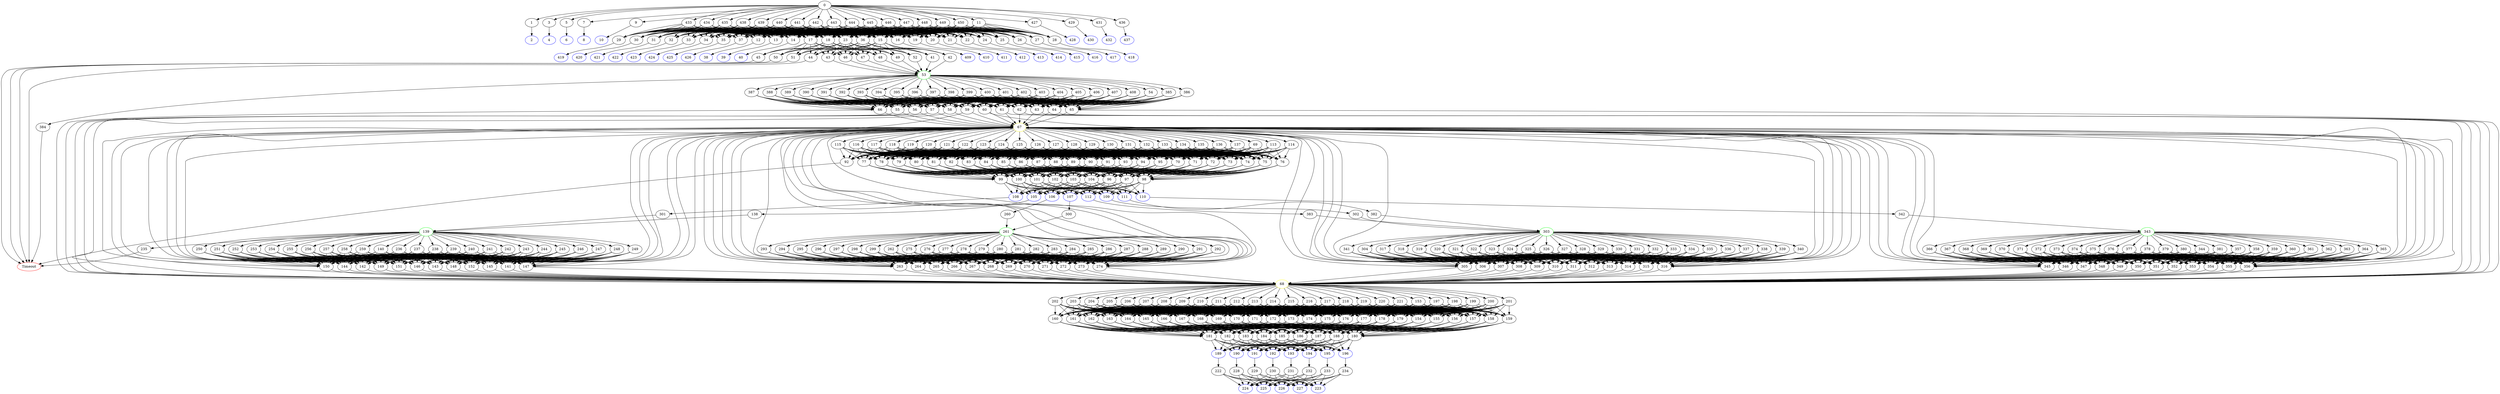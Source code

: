 digraph G {
	0 -> 1;
	0 -> 3;
	0 -> 5;
	0 -> 7;
	0 -> 9;
	0 -> 11;
	0 -> 427;
	0 -> 429;
	0 -> 431;
	0 -> 433;
	0 -> 434;
	0 -> 435;
	0 -> 436;
	0 -> 438;
	0 -> 439;
	0 -> 440;
	0 -> 441;
	0 -> 442;
	0 -> 443;
	0 -> 444;
	0 -> 445;
	0 -> 446;
	0 -> 447;
	0 -> 448;
	0 -> 449;
	0 -> 450;
	1 -> "2";
2 [color=blue];
	3 -> "4";
4 [color=blue];
	5 -> "6";
6 [color=blue];
	7 -> "8";
8 [color=blue];
	9 -> "10";
10 [color=blue];
	11 -> 12;
	11 -> 13;
	11 -> 14;
	11 -> 15;
	11 -> 16;
	11 -> 17;
	11 -> 18;
	11 -> 19;
	11 -> 20;
	11 -> 21;
	11 -> 22;
	11 -> 23;
	11 -> 24;
	11 -> 25;
	11 -> 26;
	11 -> 27;
	11 -> 28;
	11 -> 29;
	11 -> 30;
	11 -> 31;
	11 -> 32;
	11 -> 33;
	11 -> 34;
	11 -> 35;
	11 -> 36;
	11 -> 37;
	12 -> "38";
38 [color=blue];
	13 -> "39";
39 [color=blue];
	14 -> "40";
40 [color=blue];
	15 -> 41;
	15 -> 42;
	15 -> 43;
	15 -> 44;
	15 -> 45;
	15 -> 46;
	15 -> 47;
	15 -> 48;
	15 -> 49;
	15 -> 50;
	15 -> 51;
	15 -> 52;
	16 -> "409";
409 [color=blue];
	17 -> 41;
	17 -> 42;
	17 -> 43;
	17 -> 44;
	17 -> 45;
	17 -> 46;
	17 -> 47;
	17 -> 48;
	17 -> 49;
	17 -> 50;
	17 -> 51;
	17 -> 52;
	18 -> 41;
	18 -> 42;
	18 -> 43;
	18 -> 44;
	18 -> 45;
	18 -> 46;
	18 -> 47;
	18 -> 48;
	18 -> 49;
	18 -> 50;
	18 -> 51;
	18 -> 52;
	19 -> "410";
410 [color=blue];
	20 -> "411";
411 [color=blue];
	21 -> "412";
412 [color=blue];
	22 -> "413";
413 [color=blue];
	23 -> 41;
	23 -> 42;
	23 -> 43;
	23 -> 44;
	23 -> 45;
	23 -> 46;
	23 -> 47;
	23 -> 48;
	23 -> 49;
	23 -> 50;
	23 -> 51;
	23 -> 52;
	24 -> "414";
414 [color=blue];
	25 -> "415";
415 [color=blue];
	26 -> "416";
416 [color=blue];
	27 -> "417";
417 [color=blue];
	28 -> "418";
418 [color=blue];
	29 -> "419";
419 [color=blue];
	30 -> "420";
420 [color=blue];
	31 -> "421";
421 [color=blue];
	32 -> "422";
422 [color=blue];
	33 -> "423";
423 [color=blue];
	34 -> "424";
424 [color=blue];
	35 -> "425";
425 [color=blue];
	36 -> 41;
	36 -> 42;
	36 -> 43;
	36 -> 44;
	36 -> 45;
	36 -> 46;
	36 -> 47;
	36 -> 48;
	36 -> 49;
	36 -> 50;
	36 -> 51;
	36 -> 52;
	37 -> "426";
426 [color=blue];
	41 -> "53";
53 [color=green];
	42 -> "53";
53 [color=green];
	43 -> "53";
53 [color=green];
	44 -> "Timeout";
Timeout [color=red];
	45 -> "Timeout";
Timeout [color=red];
	46 -> "53";
53 [color=green];
	47 -> "53";
53 [color=green];
	48 -> "53";
53 [color=green];
	49 -> "53";
53 [color=green];
	50 -> "Timeout";
Timeout [color=red];
	51 -> "Timeout";
Timeout [color=red];
	52 -> "53";
53 [color=green];
	53 -> 54;
	53 -> 384;
	53 -> 385;
	53 -> 386;
	53 -> 387;
	53 -> 388;
	53 -> 389;
	53 -> 390;
	53 -> 391;
	53 -> 392;
	53 -> 393;
	53 -> 394;
	53 -> 395;
	53 -> 396;
	53 -> 397;
	53 -> 398;
	53 -> 399;
	53 -> 400;
	53 -> 401;
	53 -> 402;
	53 -> 403;
	53 -> 404;
	53 -> 405;
	53 -> 406;
	53 -> 407;
	53 -> 408;
	54 -> 55;
	54 -> 56;
	54 -> 57;
	54 -> 58;
	54 -> 59;
	54 -> 60;
	54 -> 61;
	54 -> 62;
	54 -> 63;
	54 -> 64;
	54 -> 65;
	54 -> 66;
	55 -> "67";
67 [color=yellow];
	55 -> "68";
68 [color=yellow];
	56 -> "67";
67 [color=yellow];
	56 -> "68";
68 [color=yellow];
	57 -> "67";
67 [color=yellow];
	57 -> "68";
68 [color=yellow];
	58 -> "67";
67 [color=yellow];
	58 -> "68";
68 [color=yellow];
	59 -> "67";
67 [color=yellow];
	59 -> "68";
68 [color=yellow];
	60 -> "67";
67 [color=yellow];
	60 -> "68";
68 [color=yellow];
	61 -> "67";
67 [color=yellow];
	61 -> "68";
68 [color=yellow];
	62 -> "67";
67 [color=yellow];
	62 -> "68";
68 [color=yellow];
	63 -> "67";
67 [color=yellow];
	63 -> "68";
68 [color=yellow];
	64 -> "67";
67 [color=yellow];
	64 -> "68";
68 [color=yellow];
	65 -> "67";
67 [color=yellow];
	65 -> "68";
68 [color=yellow];
	66 -> "67";
67 [color=yellow];
	66 -> "68";
68 [color=yellow];
	67 -> 69;
	67 -> 113;
	67 -> 114;
	67 -> 115;
	67 -> 116;
	67 -> 117;
	67 -> 118;
	67 -> 119;
	67 -> 120;
	67 -> 121;
	67 -> 122;
	67 -> 123;
	67 -> 124;
	67 -> 125;
	67 -> 126;
	67 -> 127;
	67 -> 128;
	67 -> 129;
	67 -> 130;
	67 -> 131;
	67 -> 132;
	67 -> 133;
	67 -> 134;
	67 -> 135;
	67 -> 136;
	67 -> 137;
	68 -> 153;
	68 -> 197;
	68 -> 198;
	68 -> 199;
	68 -> 200;
	68 -> 201;
	68 -> 202;
	68 -> 203;
	68 -> 204;
	68 -> 205;
	68 -> 206;
	68 -> 207;
	68 -> 208;
	68 -> 209;
	68 -> 210;
	68 -> 211;
	68 -> 212;
	68 -> 213;
	68 -> 214;
	68 -> 215;
	68 -> 216;
	68 -> 217;
	68 -> 218;
	68 -> 219;
	68 -> 220;
	68 -> 221;
	69 -> 70;
	69 -> 71;
	69 -> 72;
	69 -> 73;
	69 -> 74;
	69 -> 75;
	69 -> 76;
	69 -> 77;
	69 -> 78;
	69 -> 79;
	69 -> 80;
	69 -> 81;
	69 -> 82;
	69 -> 83;
	69 -> 84;
	69 -> 85;
	69 -> 86;
	69 -> 87;
	69 -> 88;
	69 -> 89;
	69 -> 90;
	69 -> 91;
	69 -> 92;
	69 -> 93;
	69 -> 94;
	69 -> 95;
	70 -> 96;
	70 -> 97;
	70 -> 98;
	70 -> 99;
	70 -> 100;
	70 -> 101;
	70 -> 102;
	70 -> 103;
	70 -> 104;
	71 -> 96;
	71 -> 97;
	71 -> 98;
	71 -> 99;
	71 -> 100;
	71 -> 101;
	71 -> 102;
	71 -> 103;
	71 -> 104;
	72 -> 96;
	72 -> 97;
	72 -> 98;
	72 -> 99;
	72 -> 100;
	72 -> 101;
	72 -> 102;
	72 -> 103;
	72 -> 104;
	73 -> 96;
	73 -> 97;
	73 -> 98;
	73 -> 99;
	73 -> 100;
	73 -> 101;
	73 -> 102;
	73 -> 103;
	73 -> 104;
	74 -> 96;
	74 -> 97;
	74 -> 98;
	74 -> 99;
	74 -> 100;
	74 -> 101;
	74 -> 102;
	74 -> 103;
	74 -> 104;
	75 -> 96;
	75 -> 97;
	75 -> 98;
	75 -> 99;
	75 -> 100;
	75 -> 101;
	75 -> 102;
	75 -> 103;
	75 -> 104;
	76 -> 96;
	76 -> 97;
	76 -> 98;
	76 -> 99;
	76 -> 100;
	76 -> 101;
	76 -> 102;
	76 -> 103;
	76 -> 104;
	77 -> 96;
	77 -> 97;
	77 -> 98;
	77 -> 99;
	77 -> 100;
	77 -> 101;
	77 -> 102;
	77 -> 103;
	77 -> 104;
	78 -> 96;
	78 -> 97;
	78 -> 98;
	78 -> 99;
	78 -> 100;
	78 -> 101;
	78 -> 102;
	78 -> 103;
	78 -> 104;
	79 -> 96;
	79 -> 97;
	79 -> 98;
	79 -> 99;
	79 -> 100;
	79 -> 101;
	79 -> 102;
	79 -> 103;
	79 -> 104;
	80 -> 96;
	80 -> 97;
	80 -> 98;
	80 -> 99;
	80 -> 100;
	80 -> 101;
	80 -> 102;
	80 -> 103;
	80 -> 104;
	81 -> 96;
	81 -> 97;
	81 -> 98;
	81 -> 99;
	81 -> 100;
	81 -> 101;
	81 -> 102;
	81 -> 103;
	81 -> 104;
	82 -> 96;
	82 -> 97;
	82 -> 98;
	82 -> 99;
	82 -> 100;
	82 -> 101;
	82 -> 102;
	82 -> 103;
	82 -> 104;
	83 -> 96;
	83 -> 97;
	83 -> 98;
	83 -> 99;
	83 -> 100;
	83 -> 101;
	83 -> 102;
	83 -> 103;
	83 -> 104;
	84 -> 96;
	84 -> 97;
	84 -> 98;
	84 -> 99;
	84 -> 100;
	84 -> 101;
	84 -> 102;
	84 -> 103;
	84 -> 104;
	85 -> 96;
	85 -> 97;
	85 -> 98;
	85 -> 99;
	85 -> 100;
	85 -> 101;
	85 -> 102;
	85 -> 103;
	85 -> 104;
	86 -> 96;
	86 -> 97;
	86 -> 98;
	86 -> 99;
	86 -> 100;
	86 -> 101;
	86 -> 102;
	86 -> 103;
	86 -> 104;
	87 -> 96;
	87 -> 97;
	87 -> 98;
	87 -> 99;
	87 -> 100;
	87 -> 101;
	87 -> 102;
	87 -> 103;
	87 -> 104;
	88 -> 96;
	88 -> 97;
	88 -> 98;
	88 -> 99;
	88 -> 100;
	88 -> 101;
	88 -> 102;
	88 -> 103;
	88 -> 104;
	89 -> 96;
	89 -> 97;
	89 -> 98;
	89 -> 99;
	89 -> 100;
	89 -> 101;
	89 -> 102;
	89 -> 103;
	89 -> 104;
	90 -> 96;
	90 -> 97;
	90 -> 98;
	90 -> 99;
	90 -> 100;
	90 -> 101;
	90 -> 102;
	90 -> 103;
	90 -> 104;
	91 -> 96;
	91 -> 97;
	91 -> 98;
	91 -> 99;
	91 -> 100;
	91 -> 101;
	91 -> 102;
	91 -> 103;
	91 -> 104;
	92 -> "Timeout";
Timeout [color=red];
	93 -> 96;
	93 -> 97;
	93 -> 98;
	93 -> 99;
	93 -> 100;
	93 -> 101;
	93 -> 102;
	93 -> 103;
	93 -> 104;
	94 -> 96;
	94 -> 97;
	94 -> 98;
	94 -> 99;
	94 -> 100;
	94 -> 101;
	94 -> 102;
	94 -> 103;
	94 -> 104;
	95 -> 96;
	95 -> 97;
	95 -> 98;
	95 -> 99;
	95 -> 100;
	95 -> 101;
	95 -> 102;
	95 -> 103;
	95 -> 104;
	96 -> "105";
105 [color=blue];
	96 -> "106";
106 [color=blue];
	96 -> "107";
107 [color=blue];
	96 -> "108";
108 [color=blue];
	96 -> "109";
109 [color=blue];
	96 -> "110";
110 [color=blue];
	96 -> "111";
111 [color=blue];
	96 -> "112";
112 [color=blue];
	97 -> "105";
105 [color=blue];
	97 -> "106";
106 [color=blue];
	97 -> "107";
107 [color=blue];
	97 -> "108";
108 [color=blue];
	97 -> "109";
109 [color=blue];
	97 -> "110";
110 [color=blue];
	97 -> "111";
111 [color=blue];
	97 -> "112";
112 [color=blue];
	98 -> "105";
105 [color=blue];
	98 -> "106";
106 [color=blue];
	98 -> "107";
107 [color=blue];
	98 -> "108";
108 [color=blue];
	98 -> "109";
109 [color=blue];
	98 -> "110";
110 [color=blue];
	98 -> "111";
111 [color=blue];
	98 -> "112";
112 [color=blue];
	99 -> "105";
105 [color=blue];
	99 -> "106";
106 [color=blue];
	99 -> "107";
107 [color=blue];
	99 -> "108";
108 [color=blue];
	99 -> "109";
109 [color=blue];
	99 -> "110";
110 [color=blue];
	99 -> "111";
111 [color=blue];
	99 -> "112";
112 [color=blue];
	100 -> "105";
105 [color=blue];
	100 -> "106";
106 [color=blue];
	100 -> "107";
107 [color=blue];
	100 -> "108";
108 [color=blue];
	100 -> "109";
109 [color=blue];
	100 -> "110";
110 [color=blue];
	100 -> "111";
111 [color=blue];
	100 -> "112";
112 [color=blue];
	101 -> "105";
105 [color=blue];
	101 -> "106";
106 [color=blue];
	101 -> "107";
107 [color=blue];
	101 -> "108";
108 [color=blue];
	101 -> "109";
109 [color=blue];
	101 -> "110";
110 [color=blue];
	101 -> "111";
111 [color=blue];
	101 -> "112";
112 [color=blue];
	102 -> "105";
105 [color=blue];
	102 -> "106";
106 [color=blue];
	102 -> "107";
107 [color=blue];
	102 -> "108";
108 [color=blue];
	102 -> "109";
109 [color=blue];
	102 -> "110";
110 [color=blue];
	102 -> "111";
111 [color=blue];
	102 -> "112";
112 [color=blue];
	103 -> "105";
105 [color=blue];
	103 -> "106";
106 [color=blue];
	103 -> "107";
107 [color=blue];
	103 -> "108";
108 [color=blue];
	103 -> "109";
109 [color=blue];
	103 -> "110";
110 [color=blue];
	103 -> "111";
111 [color=blue];
	103 -> "112";
112 [color=blue];
	104 -> "105";
105 [color=blue];
	104 -> "106";
106 [color=blue];
	104 -> "107";
107 [color=blue];
	104 -> "108";
108 [color=blue];
	104 -> "109";
109 [color=blue];
	104 -> "110";
110 [color=blue];
	104 -> "111";
111 [color=blue];
	104 -> "112";
112 [color=blue];
	105 -> 138;
	106 -> 260;
	107 -> 300;
	108 -> 301;
	109 -> 302;
	110 -> 342;
	111 -> 382;
	112 -> 383;
	113 -> 70;
	113 -> 71;
	113 -> 72;
	113 -> 73;
	113 -> 74;
	113 -> 75;
	113 -> 76;
	113 -> 77;
	113 -> 78;
	113 -> 79;
	113 -> 80;
	113 -> 81;
	113 -> 82;
	113 -> 83;
	113 -> 84;
	113 -> 85;
	113 -> 86;
	113 -> 87;
	113 -> 88;
	113 -> 89;
	113 -> 90;
	113 -> 91;
	113 -> 92;
	113 -> 93;
	113 -> 94;
	113 -> 95;
	114 -> 70;
	114 -> 71;
	114 -> 72;
	114 -> 73;
	114 -> 74;
	114 -> 75;
	114 -> 76;
	114 -> 77;
	114 -> 78;
	114 -> 79;
	114 -> 80;
	114 -> 81;
	114 -> 82;
	114 -> 83;
	114 -> 84;
	114 -> 85;
	114 -> 86;
	114 -> 87;
	114 -> 88;
	114 -> 89;
	114 -> 90;
	114 -> 91;
	114 -> 92;
	114 -> 93;
	114 -> 94;
	114 -> 95;
	115 -> 70;
	115 -> 71;
	115 -> 72;
	115 -> 73;
	115 -> 74;
	115 -> 75;
	115 -> 76;
	115 -> 77;
	115 -> 78;
	115 -> 79;
	115 -> 80;
	115 -> 81;
	115 -> 82;
	115 -> 83;
	115 -> 84;
	115 -> 85;
	115 -> 86;
	115 -> 87;
	115 -> 88;
	115 -> 89;
	115 -> 90;
	115 -> 91;
	115 -> 92;
	115 -> 93;
	115 -> 94;
	115 -> 95;
	116 -> 70;
	116 -> 71;
	116 -> 72;
	116 -> 73;
	116 -> 74;
	116 -> 75;
	116 -> 76;
	116 -> 77;
	116 -> 78;
	116 -> 79;
	116 -> 80;
	116 -> 81;
	116 -> 82;
	116 -> 83;
	116 -> 84;
	116 -> 85;
	116 -> 86;
	116 -> 87;
	116 -> 88;
	116 -> 89;
	116 -> 90;
	116 -> 91;
	116 -> 92;
	116 -> 93;
	116 -> 94;
	116 -> 95;
	117 -> 70;
	117 -> 71;
	117 -> 72;
	117 -> 73;
	117 -> 74;
	117 -> 75;
	117 -> 76;
	117 -> 77;
	117 -> 78;
	117 -> 79;
	117 -> 80;
	117 -> 81;
	117 -> 82;
	117 -> 83;
	117 -> 84;
	117 -> 85;
	117 -> 86;
	117 -> 87;
	117 -> 88;
	117 -> 89;
	117 -> 90;
	117 -> 91;
	117 -> 92;
	117 -> 93;
	117 -> 94;
	117 -> 95;
	118 -> 70;
	118 -> 71;
	118 -> 72;
	118 -> 73;
	118 -> 74;
	118 -> 75;
	118 -> 76;
	118 -> 77;
	118 -> 78;
	118 -> 79;
	118 -> 80;
	118 -> 81;
	118 -> 82;
	118 -> 83;
	118 -> 84;
	118 -> 85;
	118 -> 86;
	118 -> 87;
	118 -> 88;
	118 -> 89;
	118 -> 90;
	118 -> 91;
	118 -> 92;
	118 -> 93;
	118 -> 94;
	118 -> 95;
	119 -> 70;
	119 -> 71;
	119 -> 72;
	119 -> 73;
	119 -> 74;
	119 -> 75;
	119 -> 76;
	119 -> 77;
	119 -> 78;
	119 -> 79;
	119 -> 80;
	119 -> 81;
	119 -> 82;
	119 -> 83;
	119 -> 84;
	119 -> 85;
	119 -> 86;
	119 -> 87;
	119 -> 88;
	119 -> 89;
	119 -> 90;
	119 -> 91;
	119 -> 92;
	119 -> 93;
	119 -> 94;
	119 -> 95;
	120 -> 70;
	120 -> 71;
	120 -> 72;
	120 -> 73;
	120 -> 74;
	120 -> 75;
	120 -> 76;
	120 -> 77;
	120 -> 78;
	120 -> 79;
	120 -> 80;
	120 -> 81;
	120 -> 82;
	120 -> 83;
	120 -> 84;
	120 -> 85;
	120 -> 86;
	120 -> 87;
	120 -> 88;
	120 -> 89;
	120 -> 90;
	120 -> 91;
	120 -> 92;
	120 -> 93;
	120 -> 94;
	120 -> 95;
	121 -> 70;
	121 -> 71;
	121 -> 72;
	121 -> 73;
	121 -> 74;
	121 -> 75;
	121 -> 76;
	121 -> 77;
	121 -> 78;
	121 -> 79;
	121 -> 80;
	121 -> 81;
	121 -> 82;
	121 -> 83;
	121 -> 84;
	121 -> 85;
	121 -> 86;
	121 -> 87;
	121 -> 88;
	121 -> 89;
	121 -> 90;
	121 -> 91;
	121 -> 92;
	121 -> 93;
	121 -> 94;
	121 -> 95;
	122 -> 70;
	122 -> 71;
	122 -> 72;
	122 -> 73;
	122 -> 74;
	122 -> 75;
	122 -> 76;
	122 -> 77;
	122 -> 78;
	122 -> 79;
	122 -> 80;
	122 -> 81;
	122 -> 82;
	122 -> 83;
	122 -> 84;
	122 -> 85;
	122 -> 86;
	122 -> 87;
	122 -> 88;
	122 -> 89;
	122 -> 90;
	122 -> 91;
	122 -> 92;
	122 -> 93;
	122 -> 94;
	122 -> 95;
	123 -> 70;
	123 -> 71;
	123 -> 72;
	123 -> 73;
	123 -> 74;
	123 -> 75;
	123 -> 76;
	123 -> 77;
	123 -> 78;
	123 -> 79;
	123 -> 80;
	123 -> 81;
	123 -> 82;
	123 -> 83;
	123 -> 84;
	123 -> 85;
	123 -> 86;
	123 -> 87;
	123 -> 88;
	123 -> 89;
	123 -> 90;
	123 -> 91;
	123 -> 92;
	123 -> 93;
	123 -> 94;
	123 -> 95;
	124 -> 70;
	124 -> 71;
	124 -> 72;
	124 -> 73;
	124 -> 74;
	124 -> 75;
	124 -> 76;
	124 -> 77;
	124 -> 78;
	124 -> 79;
	124 -> 80;
	124 -> 81;
	124 -> 82;
	124 -> 83;
	124 -> 84;
	124 -> 85;
	124 -> 86;
	124 -> 87;
	124 -> 88;
	124 -> 89;
	124 -> 90;
	124 -> 91;
	124 -> 92;
	124 -> 93;
	124 -> 94;
	124 -> 95;
	125 -> 70;
	125 -> 71;
	125 -> 72;
	125 -> 73;
	125 -> 74;
	125 -> 75;
	125 -> 76;
	125 -> 77;
	125 -> 78;
	125 -> 79;
	125 -> 80;
	125 -> 81;
	125 -> 82;
	125 -> 83;
	125 -> 84;
	125 -> 85;
	125 -> 86;
	125 -> 87;
	125 -> 88;
	125 -> 89;
	125 -> 90;
	125 -> 91;
	125 -> 92;
	125 -> 93;
	125 -> 94;
	125 -> 95;
	126 -> 70;
	126 -> 71;
	126 -> 72;
	126 -> 73;
	126 -> 74;
	126 -> 75;
	126 -> 76;
	126 -> 77;
	126 -> 78;
	126 -> 79;
	126 -> 80;
	126 -> 81;
	126 -> 82;
	126 -> 83;
	126 -> 84;
	126 -> 85;
	126 -> 86;
	126 -> 87;
	126 -> 88;
	126 -> 89;
	126 -> 90;
	126 -> 91;
	126 -> 92;
	126 -> 93;
	126 -> 94;
	126 -> 95;
	127 -> 70;
	127 -> 71;
	127 -> 72;
	127 -> 73;
	127 -> 74;
	127 -> 75;
	127 -> 76;
	127 -> 77;
	127 -> 78;
	127 -> 79;
	127 -> 80;
	127 -> 81;
	127 -> 82;
	127 -> 83;
	127 -> 84;
	127 -> 85;
	127 -> 86;
	127 -> 87;
	127 -> 88;
	127 -> 89;
	127 -> 90;
	127 -> 91;
	127 -> 92;
	127 -> 93;
	127 -> 94;
	127 -> 95;
	128 -> 70;
	128 -> 71;
	128 -> 72;
	128 -> 73;
	128 -> 74;
	128 -> 75;
	128 -> 76;
	128 -> 77;
	128 -> 78;
	128 -> 79;
	128 -> 80;
	128 -> 81;
	128 -> 82;
	128 -> 83;
	128 -> 84;
	128 -> 85;
	128 -> 86;
	128 -> 87;
	128 -> 88;
	128 -> 89;
	128 -> 90;
	128 -> 91;
	128 -> 92;
	128 -> 93;
	128 -> 94;
	128 -> 95;
	129 -> 70;
	129 -> 71;
	129 -> 72;
	129 -> 73;
	129 -> 74;
	129 -> 75;
	129 -> 76;
	129 -> 77;
	129 -> 78;
	129 -> 79;
	129 -> 80;
	129 -> 81;
	129 -> 82;
	129 -> 83;
	129 -> 84;
	129 -> 85;
	129 -> 86;
	129 -> 87;
	129 -> 88;
	129 -> 89;
	129 -> 90;
	129 -> 91;
	129 -> 92;
	129 -> 93;
	129 -> 94;
	129 -> 95;
	130 -> 70;
	130 -> 71;
	130 -> 72;
	130 -> 73;
	130 -> 74;
	130 -> 75;
	130 -> 76;
	130 -> 77;
	130 -> 78;
	130 -> 79;
	130 -> 80;
	130 -> 81;
	130 -> 82;
	130 -> 83;
	130 -> 84;
	130 -> 85;
	130 -> 86;
	130 -> 87;
	130 -> 88;
	130 -> 89;
	130 -> 90;
	130 -> 91;
	130 -> 92;
	130 -> 93;
	130 -> 94;
	130 -> 95;
	131 -> 70;
	131 -> 71;
	131 -> 72;
	131 -> 73;
	131 -> 74;
	131 -> 75;
	131 -> 76;
	131 -> 77;
	131 -> 78;
	131 -> 79;
	131 -> 80;
	131 -> 81;
	131 -> 82;
	131 -> 83;
	131 -> 84;
	131 -> 85;
	131 -> 86;
	131 -> 87;
	131 -> 88;
	131 -> 89;
	131 -> 90;
	131 -> 91;
	131 -> 92;
	131 -> 93;
	131 -> 94;
	131 -> 95;
	132 -> 70;
	132 -> 71;
	132 -> 72;
	132 -> 73;
	132 -> 74;
	132 -> 75;
	132 -> 76;
	132 -> 77;
	132 -> 78;
	132 -> 79;
	132 -> 80;
	132 -> 81;
	132 -> 82;
	132 -> 83;
	132 -> 84;
	132 -> 85;
	132 -> 86;
	132 -> 87;
	132 -> 88;
	132 -> 89;
	132 -> 90;
	132 -> 91;
	132 -> 92;
	132 -> 93;
	132 -> 94;
	132 -> 95;
	133 -> 70;
	133 -> 71;
	133 -> 72;
	133 -> 73;
	133 -> 74;
	133 -> 75;
	133 -> 76;
	133 -> 77;
	133 -> 78;
	133 -> 79;
	133 -> 80;
	133 -> 81;
	133 -> 82;
	133 -> 83;
	133 -> 84;
	133 -> 85;
	133 -> 86;
	133 -> 87;
	133 -> 88;
	133 -> 89;
	133 -> 90;
	133 -> 91;
	133 -> 92;
	133 -> 93;
	133 -> 94;
	133 -> 95;
	134 -> 70;
	134 -> 71;
	134 -> 72;
	134 -> 73;
	134 -> 74;
	134 -> 75;
	134 -> 76;
	134 -> 77;
	134 -> 78;
	134 -> 79;
	134 -> 80;
	134 -> 81;
	134 -> 82;
	134 -> 83;
	134 -> 84;
	134 -> 85;
	134 -> 86;
	134 -> 87;
	134 -> 88;
	134 -> 89;
	134 -> 90;
	134 -> 91;
	134 -> 92;
	134 -> 93;
	134 -> 94;
	134 -> 95;
	135 -> 70;
	135 -> 71;
	135 -> 72;
	135 -> 73;
	135 -> 74;
	135 -> 75;
	135 -> 76;
	135 -> 77;
	135 -> 78;
	135 -> 79;
	135 -> 80;
	135 -> 81;
	135 -> 82;
	135 -> 83;
	135 -> 84;
	135 -> 85;
	135 -> 86;
	135 -> 87;
	135 -> 88;
	135 -> 89;
	135 -> 90;
	135 -> 91;
	135 -> 92;
	135 -> 93;
	135 -> 94;
	135 -> 95;
	136 -> 70;
	136 -> 71;
	136 -> 72;
	136 -> 73;
	136 -> 74;
	136 -> 75;
	136 -> 76;
	136 -> 77;
	136 -> 78;
	136 -> 79;
	136 -> 80;
	136 -> 81;
	136 -> 82;
	136 -> 83;
	136 -> 84;
	136 -> 85;
	136 -> 86;
	136 -> 87;
	136 -> 88;
	136 -> 89;
	136 -> 90;
	136 -> 91;
	136 -> 92;
	136 -> 93;
	136 -> 94;
	136 -> 95;
	137 -> 70;
	137 -> 71;
	137 -> 72;
	137 -> 73;
	137 -> 74;
	137 -> 75;
	137 -> 76;
	137 -> 77;
	137 -> 78;
	137 -> 79;
	137 -> 80;
	137 -> 81;
	137 -> 82;
	137 -> 83;
	137 -> 84;
	137 -> 85;
	137 -> 86;
	137 -> 87;
	137 -> 88;
	137 -> 89;
	137 -> 90;
	137 -> 91;
	137 -> 92;
	137 -> 93;
	137 -> 94;
	137 -> 95;
	138 -> "139";
139 [color=green];
	139 -> 140;
	139 -> 235;
	139 -> 236;
	139 -> 237;
	139 -> 238;
	139 -> 239;
	139 -> 240;
	139 -> 241;
	139 -> 242;
	139 -> 243;
	139 -> 244;
	139 -> 245;
	139 -> 246;
	139 -> 247;
	139 -> 248;
	139 -> 249;
	139 -> 250;
	139 -> 251;
	139 -> 252;
	139 -> 253;
	139 -> 254;
	139 -> 255;
	139 -> 256;
	139 -> 257;
	139 -> 258;
	139 -> 259;
	140 -> 141;
	140 -> 142;
	140 -> 143;
	140 -> 144;
	140 -> 145;
	140 -> 146;
	140 -> 147;
	140 -> 148;
	140 -> 149;
	140 -> 150;
	140 -> 151;
	140 -> 152;
	141 -> "67";
67 [color=yellow];
	141 -> "68";
68 [color=yellow];
	142 -> "67";
67 [color=yellow];
	142 -> "68";
68 [color=yellow];
	143 -> "67";
67 [color=yellow];
	143 -> "68";
68 [color=yellow];
	144 -> "67";
67 [color=yellow];
	144 -> "68";
68 [color=yellow];
	145 -> "67";
67 [color=yellow];
	145 -> "68";
68 [color=yellow];
	146 -> "67";
67 [color=yellow];
	146 -> "68";
68 [color=yellow];
	147 -> "67";
67 [color=yellow];
	147 -> "68";
68 [color=yellow];
	148 -> "67";
67 [color=yellow];
	148 -> "68";
68 [color=yellow];
	149 -> "67";
67 [color=yellow];
	149 -> "68";
68 [color=yellow];
	150 -> "67";
67 [color=yellow];
	150 -> "68";
68 [color=yellow];
	151 -> "67";
67 [color=yellow];
	151 -> "68";
68 [color=yellow];
	152 -> "67";
67 [color=yellow];
	152 -> "68";
68 [color=yellow];
	153 -> 154;
	153 -> 155;
	153 -> 156;
	153 -> 157;
	153 -> 158;
	153 -> 159;
	153 -> 160;
	153 -> 161;
	153 -> 162;
	153 -> 163;
	153 -> 164;
	153 -> 165;
	153 -> 166;
	153 -> 167;
	153 -> 168;
	153 -> 169;
	153 -> 170;
	153 -> 171;
	153 -> 172;
	153 -> 173;
	153 -> 174;
	153 -> 175;
	153 -> 176;
	153 -> 177;
	153 -> 178;
	153 -> 179;
	154 -> 180;
	154 -> 181;
	154 -> 182;
	154 -> 183;
	154 -> 184;
	154 -> 185;
	154 -> 186;
	154 -> 187;
	154 -> 188;
	155 -> 180;
	155 -> 181;
	155 -> 182;
	155 -> 183;
	155 -> 184;
	155 -> 185;
	155 -> 186;
	155 -> 187;
	155 -> 188;
	156 -> 180;
	156 -> 181;
	156 -> 182;
	156 -> 183;
	156 -> 184;
	156 -> 185;
	156 -> 186;
	156 -> 187;
	156 -> 188;
	157 -> 180;
	157 -> 181;
	157 -> 182;
	157 -> 183;
	157 -> 184;
	157 -> 185;
	157 -> 186;
	157 -> 187;
	157 -> 188;
	158 -> 180;
	158 -> 181;
	158 -> 182;
	158 -> 183;
	158 -> 184;
	158 -> 185;
	158 -> 186;
	158 -> 187;
	158 -> 188;
	159 -> 180;
	159 -> 181;
	159 -> 182;
	159 -> 183;
	159 -> 184;
	159 -> 185;
	159 -> 186;
	159 -> 187;
	159 -> 188;
	160 -> 180;
	160 -> 181;
	160 -> 182;
	160 -> 183;
	160 -> 184;
	160 -> 185;
	160 -> 186;
	160 -> 187;
	160 -> 188;
	161 -> 180;
	161 -> 181;
	161 -> 182;
	161 -> 183;
	161 -> 184;
	161 -> 185;
	161 -> 186;
	161 -> 187;
	161 -> 188;
	162 -> 180;
	162 -> 181;
	162 -> 182;
	162 -> 183;
	162 -> 184;
	162 -> 185;
	162 -> 186;
	162 -> 187;
	162 -> 188;
	163 -> 180;
	163 -> 181;
	163 -> 182;
	163 -> 183;
	163 -> 184;
	163 -> 185;
	163 -> 186;
	163 -> 187;
	163 -> 188;
	164 -> 180;
	164 -> 181;
	164 -> 182;
	164 -> 183;
	164 -> 184;
	164 -> 185;
	164 -> 186;
	164 -> 187;
	164 -> 188;
	165 -> 180;
	165 -> 181;
	165 -> 182;
	165 -> 183;
	165 -> 184;
	165 -> 185;
	165 -> 186;
	165 -> 187;
	165 -> 188;
	166 -> 180;
	166 -> 181;
	166 -> 182;
	166 -> 183;
	166 -> 184;
	166 -> 185;
	166 -> 186;
	166 -> 187;
	166 -> 188;
	167 -> 180;
	167 -> 181;
	167 -> 182;
	167 -> 183;
	167 -> 184;
	167 -> 185;
	167 -> 186;
	167 -> 187;
	167 -> 188;
	168 -> 180;
	168 -> 181;
	168 -> 182;
	168 -> 183;
	168 -> 184;
	168 -> 185;
	168 -> 186;
	168 -> 187;
	168 -> 188;
	169 -> 180;
	169 -> 181;
	169 -> 182;
	169 -> 183;
	169 -> 184;
	169 -> 185;
	169 -> 186;
	169 -> 187;
	169 -> 188;
	170 -> 180;
	170 -> 181;
	170 -> 182;
	170 -> 183;
	170 -> 184;
	170 -> 185;
	170 -> 186;
	170 -> 187;
	170 -> 188;
	171 -> 180;
	171 -> 181;
	171 -> 182;
	171 -> 183;
	171 -> 184;
	171 -> 185;
	171 -> 186;
	171 -> 187;
	171 -> 188;
	172 -> 180;
	172 -> 181;
	172 -> 182;
	172 -> 183;
	172 -> 184;
	172 -> 185;
	172 -> 186;
	172 -> 187;
	172 -> 188;
	173 -> 180;
	173 -> 181;
	173 -> 182;
	173 -> 183;
	173 -> 184;
	173 -> 185;
	173 -> 186;
	173 -> 187;
	173 -> 188;
	174 -> 180;
	174 -> 181;
	174 -> 182;
	174 -> 183;
	174 -> 184;
	174 -> 185;
	174 -> 186;
	174 -> 187;
	174 -> 188;
	175 -> 180;
	175 -> 181;
	175 -> 182;
	175 -> 183;
	175 -> 184;
	175 -> 185;
	175 -> 186;
	175 -> 187;
	175 -> 188;
	176 -> 180;
	176 -> 181;
	176 -> 182;
	176 -> 183;
	176 -> 184;
	176 -> 185;
	176 -> 186;
	176 -> 187;
	176 -> 188;
	177 -> 180;
	177 -> 181;
	177 -> 182;
	177 -> 183;
	177 -> 184;
	177 -> 185;
	177 -> 186;
	177 -> 187;
	177 -> 188;
	178 -> 180;
	178 -> 181;
	178 -> 182;
	178 -> 183;
	178 -> 184;
	178 -> 185;
	178 -> 186;
	178 -> 187;
	178 -> 188;
	179 -> 180;
	179 -> 181;
	179 -> 182;
	179 -> 183;
	179 -> 184;
	179 -> 185;
	179 -> 186;
	179 -> 187;
	179 -> 188;
	180 -> "189";
189 [color=blue];
	180 -> "190";
190 [color=blue];
	180 -> "191";
191 [color=blue];
	180 -> "192";
192 [color=blue];
	180 -> "193";
193 [color=blue];
	180 -> "194";
194 [color=blue];
	180 -> "195";
195 [color=blue];
	180 -> "196";
196 [color=blue];
	181 -> "189";
189 [color=blue];
	181 -> "190";
190 [color=blue];
	181 -> "191";
191 [color=blue];
	181 -> "192";
192 [color=blue];
	181 -> "193";
193 [color=blue];
	181 -> "194";
194 [color=blue];
	181 -> "195";
195 [color=blue];
	181 -> "196";
196 [color=blue];
	182 -> "189";
189 [color=blue];
	182 -> "190";
190 [color=blue];
	182 -> "191";
191 [color=blue];
	182 -> "192";
192 [color=blue];
	182 -> "193";
193 [color=blue];
	182 -> "194";
194 [color=blue];
	182 -> "195";
195 [color=blue];
	182 -> "196";
196 [color=blue];
	183 -> "189";
189 [color=blue];
	183 -> "190";
190 [color=blue];
	183 -> "191";
191 [color=blue];
	183 -> "192";
192 [color=blue];
	183 -> "193";
193 [color=blue];
	183 -> "194";
194 [color=blue];
	183 -> "195";
195 [color=blue];
	183 -> "196";
196 [color=blue];
	184 -> "189";
189 [color=blue];
	184 -> "190";
190 [color=blue];
	184 -> "191";
191 [color=blue];
	184 -> "192";
192 [color=blue];
	184 -> "193";
193 [color=blue];
	184 -> "194";
194 [color=blue];
	184 -> "195";
195 [color=blue];
	184 -> "196";
196 [color=blue];
	185 -> "189";
189 [color=blue];
	185 -> "190";
190 [color=blue];
	185 -> "191";
191 [color=blue];
	185 -> "192";
192 [color=blue];
	185 -> "193";
193 [color=blue];
	185 -> "194";
194 [color=blue];
	185 -> "195";
195 [color=blue];
	185 -> "196";
196 [color=blue];
	186 -> "189";
189 [color=blue];
	186 -> "190";
190 [color=blue];
	186 -> "191";
191 [color=blue];
	186 -> "192";
192 [color=blue];
	186 -> "193";
193 [color=blue];
	186 -> "194";
194 [color=blue];
	186 -> "195";
195 [color=blue];
	186 -> "196";
196 [color=blue];
	187 -> "189";
189 [color=blue];
	187 -> "190";
190 [color=blue];
	187 -> "191";
191 [color=blue];
	187 -> "192";
192 [color=blue];
	187 -> "193";
193 [color=blue];
	187 -> "194";
194 [color=blue];
	187 -> "195";
195 [color=blue];
	187 -> "196";
196 [color=blue];
	188 -> "189";
189 [color=blue];
	188 -> "190";
190 [color=blue];
	188 -> "191";
191 [color=blue];
	188 -> "192";
192 [color=blue];
	188 -> "193";
193 [color=blue];
	188 -> "194";
194 [color=blue];
	188 -> "195";
195 [color=blue];
	188 -> "196";
196 [color=blue];
	189 -> 222;
	190 -> 228;
	191 -> 229;
	192 -> 230;
	193 -> 231;
	194 -> 232;
	195 -> 233;
	196 -> 234;
	197 -> 154;
	197 -> 155;
	197 -> 156;
	197 -> 157;
	197 -> 158;
	197 -> 159;
	197 -> 160;
	197 -> 161;
	197 -> 162;
	197 -> 163;
	197 -> 164;
	197 -> 165;
	197 -> 166;
	197 -> 167;
	197 -> 168;
	197 -> 169;
	197 -> 170;
	197 -> 171;
	197 -> 172;
	197 -> 173;
	197 -> 174;
	197 -> 175;
	197 -> 176;
	197 -> 177;
	197 -> 178;
	197 -> 179;
	198 -> 154;
	198 -> 155;
	198 -> 156;
	198 -> 157;
	198 -> 158;
	198 -> 159;
	198 -> 160;
	198 -> 161;
	198 -> 162;
	198 -> 163;
	198 -> 164;
	198 -> 165;
	198 -> 166;
	198 -> 167;
	198 -> 168;
	198 -> 169;
	198 -> 170;
	198 -> 171;
	198 -> 172;
	198 -> 173;
	198 -> 174;
	198 -> 175;
	198 -> 176;
	198 -> 177;
	198 -> 178;
	198 -> 179;
	199 -> 154;
	199 -> 155;
	199 -> 156;
	199 -> 157;
	199 -> 158;
	199 -> 159;
	199 -> 160;
	199 -> 161;
	199 -> 162;
	199 -> 163;
	199 -> 164;
	199 -> 165;
	199 -> 166;
	199 -> 167;
	199 -> 168;
	199 -> 169;
	199 -> 170;
	199 -> 171;
	199 -> 172;
	199 -> 173;
	199 -> 174;
	199 -> 175;
	199 -> 176;
	199 -> 177;
	199 -> 178;
	199 -> 179;
	200 -> 154;
	200 -> 155;
	200 -> 156;
	200 -> 157;
	200 -> 158;
	200 -> 159;
	200 -> 160;
	200 -> 161;
	200 -> 162;
	200 -> 163;
	200 -> 164;
	200 -> 165;
	200 -> 166;
	200 -> 167;
	200 -> 168;
	200 -> 169;
	200 -> 170;
	200 -> 171;
	200 -> 172;
	200 -> 173;
	200 -> 174;
	200 -> 175;
	200 -> 176;
	200 -> 177;
	200 -> 178;
	200 -> 179;
	201 -> 154;
	201 -> 155;
	201 -> 156;
	201 -> 157;
	201 -> 158;
	201 -> 159;
	201 -> 160;
	201 -> 161;
	201 -> 162;
	201 -> 163;
	201 -> 164;
	201 -> 165;
	201 -> 166;
	201 -> 167;
	201 -> 168;
	201 -> 169;
	201 -> 170;
	201 -> 171;
	201 -> 172;
	201 -> 173;
	201 -> 174;
	201 -> 175;
	201 -> 176;
	201 -> 177;
	201 -> 178;
	201 -> 179;
	202 -> 154;
	202 -> 155;
	202 -> 156;
	202 -> 157;
	202 -> 158;
	202 -> 159;
	202 -> 160;
	202 -> 161;
	202 -> 162;
	202 -> 163;
	202 -> 164;
	202 -> 165;
	202 -> 166;
	202 -> 167;
	202 -> 168;
	202 -> 169;
	202 -> 170;
	202 -> 171;
	202 -> 172;
	202 -> 173;
	202 -> 174;
	202 -> 175;
	202 -> 176;
	202 -> 177;
	202 -> 178;
	202 -> 179;
	203 -> 154;
	203 -> 155;
	203 -> 156;
	203 -> 157;
	203 -> 158;
	203 -> 159;
	203 -> 160;
	203 -> 161;
	203 -> 162;
	203 -> 163;
	203 -> 164;
	203 -> 165;
	203 -> 166;
	203 -> 167;
	203 -> 168;
	203 -> 169;
	203 -> 170;
	203 -> 171;
	203 -> 172;
	203 -> 173;
	203 -> 174;
	203 -> 175;
	203 -> 176;
	203 -> 177;
	203 -> 178;
	203 -> 179;
	204 -> 154;
	204 -> 155;
	204 -> 156;
	204 -> 157;
	204 -> 158;
	204 -> 159;
	204 -> 160;
	204 -> 161;
	204 -> 162;
	204 -> 163;
	204 -> 164;
	204 -> 165;
	204 -> 166;
	204 -> 167;
	204 -> 168;
	204 -> 169;
	204 -> 170;
	204 -> 171;
	204 -> 172;
	204 -> 173;
	204 -> 174;
	204 -> 175;
	204 -> 176;
	204 -> 177;
	204 -> 178;
	204 -> 179;
	205 -> 154;
	205 -> 155;
	205 -> 156;
	205 -> 157;
	205 -> 158;
	205 -> 159;
	205 -> 160;
	205 -> 161;
	205 -> 162;
	205 -> 163;
	205 -> 164;
	205 -> 165;
	205 -> 166;
	205 -> 167;
	205 -> 168;
	205 -> 169;
	205 -> 170;
	205 -> 171;
	205 -> 172;
	205 -> 173;
	205 -> 174;
	205 -> 175;
	205 -> 176;
	205 -> 177;
	205 -> 178;
	205 -> 179;
	206 -> 154;
	206 -> 155;
	206 -> 156;
	206 -> 157;
	206 -> 158;
	206 -> 159;
	206 -> 160;
	206 -> 161;
	206 -> 162;
	206 -> 163;
	206 -> 164;
	206 -> 165;
	206 -> 166;
	206 -> 167;
	206 -> 168;
	206 -> 169;
	206 -> 170;
	206 -> 171;
	206 -> 172;
	206 -> 173;
	206 -> 174;
	206 -> 175;
	206 -> 176;
	206 -> 177;
	206 -> 178;
	206 -> 179;
	207 -> 154;
	207 -> 155;
	207 -> 156;
	207 -> 157;
	207 -> 158;
	207 -> 159;
	207 -> 160;
	207 -> 161;
	207 -> 162;
	207 -> 163;
	207 -> 164;
	207 -> 165;
	207 -> 166;
	207 -> 167;
	207 -> 168;
	207 -> 169;
	207 -> 170;
	207 -> 171;
	207 -> 172;
	207 -> 173;
	207 -> 174;
	207 -> 175;
	207 -> 176;
	207 -> 177;
	207 -> 178;
	207 -> 179;
	208 -> 154;
	208 -> 155;
	208 -> 156;
	208 -> 157;
	208 -> 158;
	208 -> 159;
	208 -> 160;
	208 -> 161;
	208 -> 162;
	208 -> 163;
	208 -> 164;
	208 -> 165;
	208 -> 166;
	208 -> 167;
	208 -> 168;
	208 -> 169;
	208 -> 170;
	208 -> 171;
	208 -> 172;
	208 -> 173;
	208 -> 174;
	208 -> 175;
	208 -> 176;
	208 -> 177;
	208 -> 178;
	208 -> 179;
	209 -> 154;
	209 -> 155;
	209 -> 156;
	209 -> 157;
	209 -> 158;
	209 -> 159;
	209 -> 160;
	209 -> 161;
	209 -> 162;
	209 -> 163;
	209 -> 164;
	209 -> 165;
	209 -> 166;
	209 -> 167;
	209 -> 168;
	209 -> 169;
	209 -> 170;
	209 -> 171;
	209 -> 172;
	209 -> 173;
	209 -> 174;
	209 -> 175;
	209 -> 176;
	209 -> 177;
	209 -> 178;
	209 -> 179;
	210 -> 154;
	210 -> 155;
	210 -> 156;
	210 -> 157;
	210 -> 158;
	210 -> 159;
	210 -> 160;
	210 -> 161;
	210 -> 162;
	210 -> 163;
	210 -> 164;
	210 -> 165;
	210 -> 166;
	210 -> 167;
	210 -> 168;
	210 -> 169;
	210 -> 170;
	210 -> 171;
	210 -> 172;
	210 -> 173;
	210 -> 174;
	210 -> 175;
	210 -> 176;
	210 -> 177;
	210 -> 178;
	210 -> 179;
	211 -> 154;
	211 -> 155;
	211 -> 156;
	211 -> 157;
	211 -> 158;
	211 -> 159;
	211 -> 160;
	211 -> 161;
	211 -> 162;
	211 -> 163;
	211 -> 164;
	211 -> 165;
	211 -> 166;
	211 -> 167;
	211 -> 168;
	211 -> 169;
	211 -> 170;
	211 -> 171;
	211 -> 172;
	211 -> 173;
	211 -> 174;
	211 -> 175;
	211 -> 176;
	211 -> 177;
	211 -> 178;
	211 -> 179;
	212 -> 154;
	212 -> 155;
	212 -> 156;
	212 -> 157;
	212 -> 158;
	212 -> 159;
	212 -> 160;
	212 -> 161;
	212 -> 162;
	212 -> 163;
	212 -> 164;
	212 -> 165;
	212 -> 166;
	212 -> 167;
	212 -> 168;
	212 -> 169;
	212 -> 170;
	212 -> 171;
	212 -> 172;
	212 -> 173;
	212 -> 174;
	212 -> 175;
	212 -> 176;
	212 -> 177;
	212 -> 178;
	212 -> 179;
	213 -> 154;
	213 -> 155;
	213 -> 156;
	213 -> 157;
	213 -> 158;
	213 -> 159;
	213 -> 160;
	213 -> 161;
	213 -> 162;
	213 -> 163;
	213 -> 164;
	213 -> 165;
	213 -> 166;
	213 -> 167;
	213 -> 168;
	213 -> 169;
	213 -> 170;
	213 -> 171;
	213 -> 172;
	213 -> 173;
	213 -> 174;
	213 -> 175;
	213 -> 176;
	213 -> 177;
	213 -> 178;
	213 -> 179;
	214 -> 154;
	214 -> 155;
	214 -> 156;
	214 -> 157;
	214 -> 158;
	214 -> 159;
	214 -> 160;
	214 -> 161;
	214 -> 162;
	214 -> 163;
	214 -> 164;
	214 -> 165;
	214 -> 166;
	214 -> 167;
	214 -> 168;
	214 -> 169;
	214 -> 170;
	214 -> 171;
	214 -> 172;
	214 -> 173;
	214 -> 174;
	214 -> 175;
	214 -> 176;
	214 -> 177;
	214 -> 178;
	214 -> 179;
	215 -> 154;
	215 -> 155;
	215 -> 156;
	215 -> 157;
	215 -> 158;
	215 -> 159;
	215 -> 160;
	215 -> 161;
	215 -> 162;
	215 -> 163;
	215 -> 164;
	215 -> 165;
	215 -> 166;
	215 -> 167;
	215 -> 168;
	215 -> 169;
	215 -> 170;
	215 -> 171;
	215 -> 172;
	215 -> 173;
	215 -> 174;
	215 -> 175;
	215 -> 176;
	215 -> 177;
	215 -> 178;
	215 -> 179;
	216 -> 154;
	216 -> 155;
	216 -> 156;
	216 -> 157;
	216 -> 158;
	216 -> 159;
	216 -> 160;
	216 -> 161;
	216 -> 162;
	216 -> 163;
	216 -> 164;
	216 -> 165;
	216 -> 166;
	216 -> 167;
	216 -> 168;
	216 -> 169;
	216 -> 170;
	216 -> 171;
	216 -> 172;
	216 -> 173;
	216 -> 174;
	216 -> 175;
	216 -> 176;
	216 -> 177;
	216 -> 178;
	216 -> 179;
	217 -> 154;
	217 -> 155;
	217 -> 156;
	217 -> 157;
	217 -> 158;
	217 -> 159;
	217 -> 160;
	217 -> 161;
	217 -> 162;
	217 -> 163;
	217 -> 164;
	217 -> 165;
	217 -> 166;
	217 -> 167;
	217 -> 168;
	217 -> 169;
	217 -> 170;
	217 -> 171;
	217 -> 172;
	217 -> 173;
	217 -> 174;
	217 -> 175;
	217 -> 176;
	217 -> 177;
	217 -> 178;
	217 -> 179;
	218 -> 154;
	218 -> 155;
	218 -> 156;
	218 -> 157;
	218 -> 158;
	218 -> 159;
	218 -> 160;
	218 -> 161;
	218 -> 162;
	218 -> 163;
	218 -> 164;
	218 -> 165;
	218 -> 166;
	218 -> 167;
	218 -> 168;
	218 -> 169;
	218 -> 170;
	218 -> 171;
	218 -> 172;
	218 -> 173;
	218 -> 174;
	218 -> 175;
	218 -> 176;
	218 -> 177;
	218 -> 178;
	218 -> 179;
	219 -> 154;
	219 -> 155;
	219 -> 156;
	219 -> 157;
	219 -> 158;
	219 -> 159;
	219 -> 160;
	219 -> 161;
	219 -> 162;
	219 -> 163;
	219 -> 164;
	219 -> 165;
	219 -> 166;
	219 -> 167;
	219 -> 168;
	219 -> 169;
	219 -> 170;
	219 -> 171;
	219 -> 172;
	219 -> 173;
	219 -> 174;
	219 -> 175;
	219 -> 176;
	219 -> 177;
	219 -> 178;
	219 -> 179;
	220 -> 154;
	220 -> 155;
	220 -> 156;
	220 -> 157;
	220 -> 158;
	220 -> 159;
	220 -> 160;
	220 -> 161;
	220 -> 162;
	220 -> 163;
	220 -> 164;
	220 -> 165;
	220 -> 166;
	220 -> 167;
	220 -> 168;
	220 -> 169;
	220 -> 170;
	220 -> 171;
	220 -> 172;
	220 -> 173;
	220 -> 174;
	220 -> 175;
	220 -> 176;
	220 -> 177;
	220 -> 178;
	220 -> 179;
	221 -> 154;
	221 -> 155;
	221 -> 156;
	221 -> 157;
	221 -> 158;
	221 -> 159;
	221 -> 160;
	221 -> 161;
	221 -> 162;
	221 -> 163;
	221 -> 164;
	221 -> 165;
	221 -> 166;
	221 -> 167;
	221 -> 168;
	221 -> 169;
	221 -> 170;
	221 -> 171;
	221 -> 172;
	221 -> 173;
	221 -> 174;
	221 -> 175;
	221 -> 176;
	221 -> 177;
	221 -> 178;
	221 -> 179;
	222 -> "223";
223 [color=blue];
	222 -> "224";
224 [color=blue];
	222 -> "225";
225 [color=blue];
	222 -> "226";
226 [color=blue];
	222 -> "227";
227 [color=blue];
	228 -> "223";
223 [color=blue];
	228 -> "224";
224 [color=blue];
	228 -> "225";
225 [color=blue];
	228 -> "226";
226 [color=blue];
	228 -> "227";
227 [color=blue];
	229 -> "223";
223 [color=blue];
	229 -> "224";
224 [color=blue];
	229 -> "225";
225 [color=blue];
	229 -> "226";
226 [color=blue];
	229 -> "227";
227 [color=blue];
	230 -> "223";
223 [color=blue];
	230 -> "224";
224 [color=blue];
	230 -> "225";
225 [color=blue];
	230 -> "226";
226 [color=blue];
	230 -> "227";
227 [color=blue];
	231 -> "223";
223 [color=blue];
	231 -> "224";
224 [color=blue];
	231 -> "225";
225 [color=blue];
	231 -> "226";
226 [color=blue];
	231 -> "227";
227 [color=blue];
	232 -> "223";
223 [color=blue];
	232 -> "224";
224 [color=blue];
	232 -> "225";
225 [color=blue];
	232 -> "226";
226 [color=blue];
	232 -> "227";
227 [color=blue];
	233 -> "223";
223 [color=blue];
	233 -> "224";
224 [color=blue];
	233 -> "225";
225 [color=blue];
	233 -> "226";
226 [color=blue];
	233 -> "227";
227 [color=blue];
	234 -> "223";
223 [color=blue];
	234 -> "224";
224 [color=blue];
	234 -> "225";
225 [color=blue];
	234 -> "226";
226 [color=blue];
	234 -> "227";
227 [color=blue];
	235 -> "Timeout";
Timeout [color=red];
	236 -> 141;
	236 -> 142;
	236 -> 143;
	236 -> 144;
	236 -> 145;
	236 -> 146;
	236 -> 147;
	236 -> 148;
	236 -> 149;
	236 -> 150;
	236 -> 151;
	236 -> 152;
	237 -> 141;
	237 -> 142;
	237 -> 143;
	237 -> 144;
	237 -> 145;
	237 -> 146;
	237 -> 147;
	237 -> 148;
	237 -> 149;
	237 -> 150;
	237 -> 151;
	237 -> 152;
	238 -> 141;
	238 -> 142;
	238 -> 143;
	238 -> 144;
	238 -> 145;
	238 -> 146;
	238 -> 147;
	238 -> 148;
	238 -> 149;
	238 -> 150;
	238 -> 151;
	238 -> 152;
	239 -> 141;
	239 -> 142;
	239 -> 143;
	239 -> 144;
	239 -> 145;
	239 -> 146;
	239 -> 147;
	239 -> 148;
	239 -> 149;
	239 -> 150;
	239 -> 151;
	239 -> 152;
	240 -> 141;
	240 -> 142;
	240 -> 143;
	240 -> 144;
	240 -> 145;
	240 -> 146;
	240 -> 147;
	240 -> 148;
	240 -> 149;
	240 -> 150;
	240 -> 151;
	240 -> 152;
	241 -> 141;
	241 -> 142;
	241 -> 143;
	241 -> 144;
	241 -> 145;
	241 -> 146;
	241 -> 147;
	241 -> 148;
	241 -> 149;
	241 -> 150;
	241 -> 151;
	241 -> 152;
	242 -> 141;
	242 -> 142;
	242 -> 143;
	242 -> 144;
	242 -> 145;
	242 -> 146;
	242 -> 147;
	242 -> 148;
	242 -> 149;
	242 -> 150;
	242 -> 151;
	242 -> 152;
	243 -> 141;
	243 -> 142;
	243 -> 143;
	243 -> 144;
	243 -> 145;
	243 -> 146;
	243 -> 147;
	243 -> 148;
	243 -> 149;
	243 -> 150;
	243 -> 151;
	243 -> 152;
	244 -> 141;
	244 -> 142;
	244 -> 143;
	244 -> 144;
	244 -> 145;
	244 -> 146;
	244 -> 147;
	244 -> 148;
	244 -> 149;
	244 -> 150;
	244 -> 151;
	244 -> 152;
	245 -> 141;
	245 -> 142;
	245 -> 143;
	245 -> 144;
	245 -> 145;
	245 -> 146;
	245 -> 147;
	245 -> 148;
	245 -> 149;
	245 -> 150;
	245 -> 151;
	245 -> 152;
	246 -> 141;
	246 -> 142;
	246 -> 143;
	246 -> 144;
	246 -> 145;
	246 -> 146;
	246 -> 147;
	246 -> 148;
	246 -> 149;
	246 -> 150;
	246 -> 151;
	246 -> 152;
	247 -> 141;
	247 -> 142;
	247 -> 143;
	247 -> 144;
	247 -> 145;
	247 -> 146;
	247 -> 147;
	247 -> 148;
	247 -> 149;
	247 -> 150;
	247 -> 151;
	247 -> 152;
	248 -> 141;
	248 -> 142;
	248 -> 143;
	248 -> 144;
	248 -> 145;
	248 -> 146;
	248 -> 147;
	248 -> 148;
	248 -> 149;
	248 -> 150;
	248 -> 151;
	248 -> 152;
	249 -> 141;
	249 -> 142;
	249 -> 143;
	249 -> 144;
	249 -> 145;
	249 -> 146;
	249 -> 147;
	249 -> 148;
	249 -> 149;
	249 -> 150;
	249 -> 151;
	249 -> 152;
	250 -> 141;
	250 -> 142;
	250 -> 143;
	250 -> 144;
	250 -> 145;
	250 -> 146;
	250 -> 147;
	250 -> 148;
	250 -> 149;
	250 -> 150;
	250 -> 151;
	250 -> 152;
	251 -> 141;
	251 -> 142;
	251 -> 143;
	251 -> 144;
	251 -> 145;
	251 -> 146;
	251 -> 147;
	251 -> 148;
	251 -> 149;
	251 -> 150;
	251 -> 151;
	251 -> 152;
	252 -> 141;
	252 -> 142;
	252 -> 143;
	252 -> 144;
	252 -> 145;
	252 -> 146;
	252 -> 147;
	252 -> 148;
	252 -> 149;
	252 -> 150;
	252 -> 151;
	252 -> 152;
	253 -> 141;
	253 -> 142;
	253 -> 143;
	253 -> 144;
	253 -> 145;
	253 -> 146;
	253 -> 147;
	253 -> 148;
	253 -> 149;
	253 -> 150;
	253 -> 151;
	253 -> 152;
	254 -> 141;
	254 -> 142;
	254 -> 143;
	254 -> 144;
	254 -> 145;
	254 -> 146;
	254 -> 147;
	254 -> 148;
	254 -> 149;
	254 -> 150;
	254 -> 151;
	254 -> 152;
	255 -> 141;
	255 -> 142;
	255 -> 143;
	255 -> 144;
	255 -> 145;
	255 -> 146;
	255 -> 147;
	255 -> 148;
	255 -> 149;
	255 -> 150;
	255 -> 151;
	255 -> 152;
	256 -> 141;
	256 -> 142;
	256 -> 143;
	256 -> 144;
	256 -> 145;
	256 -> 146;
	256 -> 147;
	256 -> 148;
	256 -> 149;
	256 -> 150;
	256 -> 151;
	256 -> 152;
	257 -> 141;
	257 -> 142;
	257 -> 143;
	257 -> 144;
	257 -> 145;
	257 -> 146;
	257 -> 147;
	257 -> 148;
	257 -> 149;
	257 -> 150;
	257 -> 151;
	257 -> 152;
	258 -> 141;
	258 -> 142;
	258 -> 143;
	258 -> 144;
	258 -> 145;
	258 -> 146;
	258 -> 147;
	258 -> 148;
	258 -> 149;
	258 -> 150;
	258 -> 151;
	258 -> 152;
	259 -> 141;
	259 -> 142;
	259 -> 143;
	259 -> 144;
	259 -> 145;
	259 -> 146;
	259 -> 147;
	259 -> 148;
	259 -> 149;
	259 -> 150;
	259 -> 151;
	259 -> 152;
	260 -> "261";
261 [color=green];
	261 -> 262;
	261 -> 275;
	261 -> 276;
	261 -> 277;
	261 -> 278;
	261 -> 279;
	261 -> 280;
	261 -> 281;
	261 -> 282;
	261 -> 283;
	261 -> 284;
	261 -> 285;
	261 -> 286;
	261 -> 287;
	261 -> 288;
	261 -> 289;
	261 -> 290;
	261 -> 291;
	261 -> 292;
	261 -> 293;
	261 -> 294;
	261 -> 295;
	261 -> 296;
	261 -> 297;
	261 -> 298;
	261 -> 299;
	262 -> 263;
	262 -> 264;
	262 -> 265;
	262 -> 266;
	262 -> 267;
	262 -> 268;
	262 -> 269;
	262 -> 270;
	262 -> 271;
	262 -> 272;
	262 -> 273;
	262 -> 274;
	263 -> "67";
67 [color=yellow];
	263 -> "68";
68 [color=yellow];
	264 -> "67";
67 [color=yellow];
	264 -> "68";
68 [color=yellow];
	265 -> "67";
67 [color=yellow];
	265 -> "68";
68 [color=yellow];
	266 -> "67";
67 [color=yellow];
	266 -> "68";
68 [color=yellow];
	267 -> "67";
67 [color=yellow];
	267 -> "68";
68 [color=yellow];
	268 -> "67";
67 [color=yellow];
	268 -> "68";
68 [color=yellow];
	269 -> "67";
67 [color=yellow];
	269 -> "68";
68 [color=yellow];
	270 -> "67";
67 [color=yellow];
	270 -> "68";
68 [color=yellow];
	271 -> "67";
67 [color=yellow];
	271 -> "68";
68 [color=yellow];
	272 -> "67";
67 [color=yellow];
	272 -> "68";
68 [color=yellow];
	273 -> "67";
67 [color=yellow];
	273 -> "68";
68 [color=yellow];
	274 -> "67";
67 [color=yellow];
	274 -> "68";
68 [color=yellow];
	275 -> 263;
	275 -> 264;
	275 -> 265;
	275 -> 266;
	275 -> 267;
	275 -> 268;
	275 -> 269;
	275 -> 270;
	275 -> 271;
	275 -> 272;
	275 -> 273;
	275 -> 274;
	276 -> 263;
	276 -> 264;
	276 -> 265;
	276 -> 266;
	276 -> 267;
	276 -> 268;
	276 -> 269;
	276 -> 270;
	276 -> 271;
	276 -> 272;
	276 -> 273;
	276 -> 274;
	277 -> 263;
	277 -> 264;
	277 -> 265;
	277 -> 266;
	277 -> 267;
	277 -> 268;
	277 -> 269;
	277 -> 270;
	277 -> 271;
	277 -> 272;
	277 -> 273;
	277 -> 274;
	278 -> 263;
	278 -> 264;
	278 -> 265;
	278 -> 266;
	278 -> 267;
	278 -> 268;
	278 -> 269;
	278 -> 270;
	278 -> 271;
	278 -> 272;
	278 -> 273;
	278 -> 274;
	279 -> 263;
	279 -> 264;
	279 -> 265;
	279 -> 266;
	279 -> 267;
	279 -> 268;
	279 -> 269;
	279 -> 270;
	279 -> 271;
	279 -> 272;
	279 -> 273;
	279 -> 274;
	280 -> 263;
	280 -> 264;
	280 -> 265;
	280 -> 266;
	280 -> 267;
	280 -> 268;
	280 -> 269;
	280 -> 270;
	280 -> 271;
	280 -> 272;
	280 -> 273;
	280 -> 274;
	281 -> 263;
	281 -> 264;
	281 -> 265;
	281 -> 266;
	281 -> 267;
	281 -> 268;
	281 -> 269;
	281 -> 270;
	281 -> 271;
	281 -> 272;
	281 -> 273;
	281 -> 274;
	282 -> 263;
	282 -> 264;
	282 -> 265;
	282 -> 266;
	282 -> 267;
	282 -> 268;
	282 -> 269;
	282 -> 270;
	282 -> 271;
	282 -> 272;
	282 -> 273;
	282 -> 274;
	283 -> 263;
	283 -> 264;
	283 -> 265;
	283 -> 266;
	283 -> 267;
	283 -> 268;
	283 -> 269;
	283 -> 270;
	283 -> 271;
	283 -> 272;
	283 -> 273;
	283 -> 274;
	284 -> 263;
	284 -> 264;
	284 -> 265;
	284 -> 266;
	284 -> 267;
	284 -> 268;
	284 -> 269;
	284 -> 270;
	284 -> 271;
	284 -> 272;
	284 -> 273;
	284 -> 274;
	285 -> 263;
	285 -> 264;
	285 -> 265;
	285 -> 266;
	285 -> 267;
	285 -> 268;
	285 -> 269;
	285 -> 270;
	285 -> 271;
	285 -> 272;
	285 -> 273;
	285 -> 274;
	286 -> 263;
	286 -> 264;
	286 -> 265;
	286 -> 266;
	286 -> 267;
	286 -> 268;
	286 -> 269;
	286 -> 270;
	286 -> 271;
	286 -> 272;
	286 -> 273;
	286 -> 274;
	287 -> 263;
	287 -> 264;
	287 -> 265;
	287 -> 266;
	287 -> 267;
	287 -> 268;
	287 -> 269;
	287 -> 270;
	287 -> 271;
	287 -> 272;
	287 -> 273;
	287 -> 274;
	288 -> 263;
	288 -> 264;
	288 -> 265;
	288 -> 266;
	288 -> 267;
	288 -> 268;
	288 -> 269;
	288 -> 270;
	288 -> 271;
	288 -> 272;
	288 -> 273;
	288 -> 274;
	289 -> 263;
	289 -> 264;
	289 -> 265;
	289 -> 266;
	289 -> 267;
	289 -> 268;
	289 -> 269;
	289 -> 270;
	289 -> 271;
	289 -> 272;
	289 -> 273;
	289 -> 274;
	290 -> 263;
	290 -> 264;
	290 -> 265;
	290 -> 266;
	290 -> 267;
	290 -> 268;
	290 -> 269;
	290 -> 270;
	290 -> 271;
	290 -> 272;
	290 -> 273;
	290 -> 274;
	291 -> 263;
	291 -> 264;
	291 -> 265;
	291 -> 266;
	291 -> 267;
	291 -> 268;
	291 -> 269;
	291 -> 270;
	291 -> 271;
	291 -> 272;
	291 -> 273;
	291 -> 274;
	292 -> 263;
	292 -> 264;
	292 -> 265;
	292 -> 266;
	292 -> 267;
	292 -> 268;
	292 -> 269;
	292 -> 270;
	292 -> 271;
	292 -> 272;
	292 -> 273;
	292 -> 274;
	293 -> 263;
	293 -> 264;
	293 -> 265;
	293 -> 266;
	293 -> 267;
	293 -> 268;
	293 -> 269;
	293 -> 270;
	293 -> 271;
	293 -> 272;
	293 -> 273;
	293 -> 274;
	294 -> 263;
	294 -> 264;
	294 -> 265;
	294 -> 266;
	294 -> 267;
	294 -> 268;
	294 -> 269;
	294 -> 270;
	294 -> 271;
	294 -> 272;
	294 -> 273;
	294 -> 274;
	295 -> 263;
	295 -> 264;
	295 -> 265;
	295 -> 266;
	295 -> 267;
	295 -> 268;
	295 -> 269;
	295 -> 270;
	295 -> 271;
	295 -> 272;
	295 -> 273;
	295 -> 274;
	296 -> 263;
	296 -> 264;
	296 -> 265;
	296 -> 266;
	296 -> 267;
	296 -> 268;
	296 -> 269;
	296 -> 270;
	296 -> 271;
	296 -> 272;
	296 -> 273;
	296 -> 274;
	297 -> 263;
	297 -> 264;
	297 -> 265;
	297 -> 266;
	297 -> 267;
	297 -> 268;
	297 -> 269;
	297 -> 270;
	297 -> 271;
	297 -> 272;
	297 -> 273;
	297 -> 274;
	298 -> 263;
	298 -> 264;
	298 -> 265;
	298 -> 266;
	298 -> 267;
	298 -> 268;
	298 -> 269;
	298 -> 270;
	298 -> 271;
	298 -> 272;
	298 -> 273;
	298 -> 274;
	299 -> 263;
	299 -> 264;
	299 -> 265;
	299 -> 266;
	299 -> 267;
	299 -> 268;
	299 -> 269;
	299 -> 270;
	299 -> 271;
	299 -> 272;
	299 -> 273;
	299 -> 274;
	300 -> "261";
261 [color=green];
	301 -> "139";
139 [color=green];
	302 -> "303";
303 [color=green];
	303 -> 304;
	303 -> 317;
	303 -> 318;
	303 -> 319;
	303 -> 320;
	303 -> 321;
	303 -> 322;
	303 -> 323;
	303 -> 324;
	303 -> 325;
	303 -> 326;
	303 -> 327;
	303 -> 328;
	303 -> 329;
	303 -> 330;
	303 -> 331;
	303 -> 332;
	303 -> 333;
	303 -> 334;
	303 -> 335;
	303 -> 336;
	303 -> 337;
	303 -> 338;
	303 -> 339;
	303 -> 340;
	303 -> 341;
	304 -> 305;
	304 -> 306;
	304 -> 307;
	304 -> 308;
	304 -> 309;
	304 -> 310;
	304 -> 311;
	304 -> 312;
	304 -> 313;
	304 -> 314;
	304 -> 315;
	304 -> 316;
	305 -> "67";
67 [color=yellow];
	305 -> "68";
68 [color=yellow];
	306 -> "67";
67 [color=yellow];
	306 -> "68";
68 [color=yellow];
	307 -> "67";
67 [color=yellow];
	307 -> "68";
68 [color=yellow];
	308 -> "67";
67 [color=yellow];
	308 -> "68";
68 [color=yellow];
	309 -> "67";
67 [color=yellow];
	309 -> "68";
68 [color=yellow];
	310 -> "67";
67 [color=yellow];
	310 -> "68";
68 [color=yellow];
	311 -> "67";
67 [color=yellow];
	311 -> "68";
68 [color=yellow];
	312 -> "67";
67 [color=yellow];
	312 -> "68";
68 [color=yellow];
	313 -> "67";
67 [color=yellow];
	313 -> "68";
68 [color=yellow];
	314 -> "67";
67 [color=yellow];
	314 -> "68";
68 [color=yellow];
	315 -> "67";
67 [color=yellow];
	315 -> "68";
68 [color=yellow];
	316 -> "67";
67 [color=yellow];
	316 -> "68";
68 [color=yellow];
	317 -> 305;
	317 -> 306;
	317 -> 307;
	317 -> 308;
	317 -> 309;
	317 -> 310;
	317 -> 311;
	317 -> 312;
	317 -> 313;
	317 -> 314;
	317 -> 315;
	317 -> 316;
	318 -> 305;
	318 -> 306;
	318 -> 307;
	318 -> 308;
	318 -> 309;
	318 -> 310;
	318 -> 311;
	318 -> 312;
	318 -> 313;
	318 -> 314;
	318 -> 315;
	318 -> 316;
	319 -> 305;
	319 -> 306;
	319 -> 307;
	319 -> 308;
	319 -> 309;
	319 -> 310;
	319 -> 311;
	319 -> 312;
	319 -> 313;
	319 -> 314;
	319 -> 315;
	319 -> 316;
	320 -> 305;
	320 -> 306;
	320 -> 307;
	320 -> 308;
	320 -> 309;
	320 -> 310;
	320 -> 311;
	320 -> 312;
	320 -> 313;
	320 -> 314;
	320 -> 315;
	320 -> 316;
	321 -> 305;
	321 -> 306;
	321 -> 307;
	321 -> 308;
	321 -> 309;
	321 -> 310;
	321 -> 311;
	321 -> 312;
	321 -> 313;
	321 -> 314;
	321 -> 315;
	321 -> 316;
	322 -> 305;
	322 -> 306;
	322 -> 307;
	322 -> 308;
	322 -> 309;
	322 -> 310;
	322 -> 311;
	322 -> 312;
	322 -> 313;
	322 -> 314;
	322 -> 315;
	322 -> 316;
	323 -> 305;
	323 -> 306;
	323 -> 307;
	323 -> 308;
	323 -> 309;
	323 -> 310;
	323 -> 311;
	323 -> 312;
	323 -> 313;
	323 -> 314;
	323 -> 315;
	323 -> 316;
	324 -> 305;
	324 -> 306;
	324 -> 307;
	324 -> 308;
	324 -> 309;
	324 -> 310;
	324 -> 311;
	324 -> 312;
	324 -> 313;
	324 -> 314;
	324 -> 315;
	324 -> 316;
	325 -> 305;
	325 -> 306;
	325 -> 307;
	325 -> 308;
	325 -> 309;
	325 -> 310;
	325 -> 311;
	325 -> 312;
	325 -> 313;
	325 -> 314;
	325 -> 315;
	325 -> 316;
	326 -> 305;
	326 -> 306;
	326 -> 307;
	326 -> 308;
	326 -> 309;
	326 -> 310;
	326 -> 311;
	326 -> 312;
	326 -> 313;
	326 -> 314;
	326 -> 315;
	326 -> 316;
	327 -> 305;
	327 -> 306;
	327 -> 307;
	327 -> 308;
	327 -> 309;
	327 -> 310;
	327 -> 311;
	327 -> 312;
	327 -> 313;
	327 -> 314;
	327 -> 315;
	327 -> 316;
	328 -> 305;
	328 -> 306;
	328 -> 307;
	328 -> 308;
	328 -> 309;
	328 -> 310;
	328 -> 311;
	328 -> 312;
	328 -> 313;
	328 -> 314;
	328 -> 315;
	328 -> 316;
	329 -> 305;
	329 -> 306;
	329 -> 307;
	329 -> 308;
	329 -> 309;
	329 -> 310;
	329 -> 311;
	329 -> 312;
	329 -> 313;
	329 -> 314;
	329 -> 315;
	329 -> 316;
	330 -> 305;
	330 -> 306;
	330 -> 307;
	330 -> 308;
	330 -> 309;
	330 -> 310;
	330 -> 311;
	330 -> 312;
	330 -> 313;
	330 -> 314;
	330 -> 315;
	330 -> 316;
	331 -> 305;
	331 -> 306;
	331 -> 307;
	331 -> 308;
	331 -> 309;
	331 -> 310;
	331 -> 311;
	331 -> 312;
	331 -> 313;
	331 -> 314;
	331 -> 315;
	331 -> 316;
	332 -> 305;
	332 -> 306;
	332 -> 307;
	332 -> 308;
	332 -> 309;
	332 -> 310;
	332 -> 311;
	332 -> 312;
	332 -> 313;
	332 -> 314;
	332 -> 315;
	332 -> 316;
	333 -> 305;
	333 -> 306;
	333 -> 307;
	333 -> 308;
	333 -> 309;
	333 -> 310;
	333 -> 311;
	333 -> 312;
	333 -> 313;
	333 -> 314;
	333 -> 315;
	333 -> 316;
	334 -> 305;
	334 -> 306;
	334 -> 307;
	334 -> 308;
	334 -> 309;
	334 -> 310;
	334 -> 311;
	334 -> 312;
	334 -> 313;
	334 -> 314;
	334 -> 315;
	334 -> 316;
	335 -> 305;
	335 -> 306;
	335 -> 307;
	335 -> 308;
	335 -> 309;
	335 -> 310;
	335 -> 311;
	335 -> 312;
	335 -> 313;
	335 -> 314;
	335 -> 315;
	335 -> 316;
	336 -> 305;
	336 -> 306;
	336 -> 307;
	336 -> 308;
	336 -> 309;
	336 -> 310;
	336 -> 311;
	336 -> 312;
	336 -> 313;
	336 -> 314;
	336 -> 315;
	336 -> 316;
	337 -> 305;
	337 -> 306;
	337 -> 307;
	337 -> 308;
	337 -> 309;
	337 -> 310;
	337 -> 311;
	337 -> 312;
	337 -> 313;
	337 -> 314;
	337 -> 315;
	337 -> 316;
	338 -> 305;
	338 -> 306;
	338 -> 307;
	338 -> 308;
	338 -> 309;
	338 -> 310;
	338 -> 311;
	338 -> 312;
	338 -> 313;
	338 -> 314;
	338 -> 315;
	338 -> 316;
	339 -> 305;
	339 -> 306;
	339 -> 307;
	339 -> 308;
	339 -> 309;
	339 -> 310;
	339 -> 311;
	339 -> 312;
	339 -> 313;
	339 -> 314;
	339 -> 315;
	339 -> 316;
	340 -> 305;
	340 -> 306;
	340 -> 307;
	340 -> 308;
	340 -> 309;
	340 -> 310;
	340 -> 311;
	340 -> 312;
	340 -> 313;
	340 -> 314;
	340 -> 315;
	340 -> 316;
	341 -> 305;
	341 -> 306;
	341 -> 307;
	341 -> 308;
	341 -> 309;
	341 -> 310;
	341 -> 311;
	341 -> 312;
	341 -> 313;
	341 -> 314;
	341 -> 315;
	341 -> 316;
	342 -> "343";
343 [color=green];
	343 -> 344;
	343 -> 357;
	343 -> 358;
	343 -> 359;
	343 -> 360;
	343 -> 361;
	343 -> 362;
	343 -> 363;
	343 -> 364;
	343 -> 365;
	343 -> 366;
	343 -> 367;
	343 -> 368;
	343 -> 369;
	343 -> 370;
	343 -> 371;
	343 -> 372;
	343 -> 373;
	343 -> 374;
	343 -> 375;
	343 -> 376;
	343 -> 377;
	343 -> 378;
	343 -> 379;
	343 -> 380;
	343 -> 381;
	344 -> 345;
	344 -> 346;
	344 -> 347;
	344 -> 348;
	344 -> 349;
	344 -> 350;
	344 -> 351;
	344 -> 352;
	344 -> 353;
	344 -> 354;
	344 -> 355;
	344 -> 356;
	345 -> "67";
67 [color=yellow];
	345 -> "68";
68 [color=yellow];
	346 -> "67";
67 [color=yellow];
	346 -> "68";
68 [color=yellow];
	347 -> "67";
67 [color=yellow];
	347 -> "68";
68 [color=yellow];
	348 -> "67";
67 [color=yellow];
	348 -> "68";
68 [color=yellow];
	349 -> "67";
67 [color=yellow];
	349 -> "68";
68 [color=yellow];
	350 -> "67";
67 [color=yellow];
	350 -> "68";
68 [color=yellow];
	351 -> "67";
67 [color=yellow];
	351 -> "68";
68 [color=yellow];
	352 -> "67";
67 [color=yellow];
	352 -> "68";
68 [color=yellow];
	353 -> "67";
67 [color=yellow];
	353 -> "68";
68 [color=yellow];
	354 -> "67";
67 [color=yellow];
	354 -> "68";
68 [color=yellow];
	355 -> "67";
67 [color=yellow];
	355 -> "68";
68 [color=yellow];
	356 -> "67";
67 [color=yellow];
	356 -> "68";
68 [color=yellow];
	357 -> 345;
	357 -> 346;
	357 -> 347;
	357 -> 348;
	357 -> 349;
	357 -> 350;
	357 -> 351;
	357 -> 352;
	357 -> 353;
	357 -> 354;
	357 -> 355;
	357 -> 356;
	358 -> 345;
	358 -> 346;
	358 -> 347;
	358 -> 348;
	358 -> 349;
	358 -> 350;
	358 -> 351;
	358 -> 352;
	358 -> 353;
	358 -> 354;
	358 -> 355;
	358 -> 356;
	359 -> 345;
	359 -> 346;
	359 -> 347;
	359 -> 348;
	359 -> 349;
	359 -> 350;
	359 -> 351;
	359 -> 352;
	359 -> 353;
	359 -> 354;
	359 -> 355;
	359 -> 356;
	360 -> 345;
	360 -> 346;
	360 -> 347;
	360 -> 348;
	360 -> 349;
	360 -> 350;
	360 -> 351;
	360 -> 352;
	360 -> 353;
	360 -> 354;
	360 -> 355;
	360 -> 356;
	361 -> 345;
	361 -> 346;
	361 -> 347;
	361 -> 348;
	361 -> 349;
	361 -> 350;
	361 -> 351;
	361 -> 352;
	361 -> 353;
	361 -> 354;
	361 -> 355;
	361 -> 356;
	362 -> 345;
	362 -> 346;
	362 -> 347;
	362 -> 348;
	362 -> 349;
	362 -> 350;
	362 -> 351;
	362 -> 352;
	362 -> 353;
	362 -> 354;
	362 -> 355;
	362 -> 356;
	363 -> 345;
	363 -> 346;
	363 -> 347;
	363 -> 348;
	363 -> 349;
	363 -> 350;
	363 -> 351;
	363 -> 352;
	363 -> 353;
	363 -> 354;
	363 -> 355;
	363 -> 356;
	364 -> 345;
	364 -> 346;
	364 -> 347;
	364 -> 348;
	364 -> 349;
	364 -> 350;
	364 -> 351;
	364 -> 352;
	364 -> 353;
	364 -> 354;
	364 -> 355;
	364 -> 356;
	365 -> 345;
	365 -> 346;
	365 -> 347;
	365 -> 348;
	365 -> 349;
	365 -> 350;
	365 -> 351;
	365 -> 352;
	365 -> 353;
	365 -> 354;
	365 -> 355;
	365 -> 356;
	366 -> 345;
	366 -> 346;
	366 -> 347;
	366 -> 348;
	366 -> 349;
	366 -> 350;
	366 -> 351;
	366 -> 352;
	366 -> 353;
	366 -> 354;
	366 -> 355;
	366 -> 356;
	367 -> 345;
	367 -> 346;
	367 -> 347;
	367 -> 348;
	367 -> 349;
	367 -> 350;
	367 -> 351;
	367 -> 352;
	367 -> 353;
	367 -> 354;
	367 -> 355;
	367 -> 356;
	368 -> 345;
	368 -> 346;
	368 -> 347;
	368 -> 348;
	368 -> 349;
	368 -> 350;
	368 -> 351;
	368 -> 352;
	368 -> 353;
	368 -> 354;
	368 -> 355;
	368 -> 356;
	369 -> 345;
	369 -> 346;
	369 -> 347;
	369 -> 348;
	369 -> 349;
	369 -> 350;
	369 -> 351;
	369 -> 352;
	369 -> 353;
	369 -> 354;
	369 -> 355;
	369 -> 356;
	370 -> 345;
	370 -> 346;
	370 -> 347;
	370 -> 348;
	370 -> 349;
	370 -> 350;
	370 -> 351;
	370 -> 352;
	370 -> 353;
	370 -> 354;
	370 -> 355;
	370 -> 356;
	371 -> 345;
	371 -> 346;
	371 -> 347;
	371 -> 348;
	371 -> 349;
	371 -> 350;
	371 -> 351;
	371 -> 352;
	371 -> 353;
	371 -> 354;
	371 -> 355;
	371 -> 356;
	372 -> 345;
	372 -> 346;
	372 -> 347;
	372 -> 348;
	372 -> 349;
	372 -> 350;
	372 -> 351;
	372 -> 352;
	372 -> 353;
	372 -> 354;
	372 -> 355;
	372 -> 356;
	373 -> 345;
	373 -> 346;
	373 -> 347;
	373 -> 348;
	373 -> 349;
	373 -> 350;
	373 -> 351;
	373 -> 352;
	373 -> 353;
	373 -> 354;
	373 -> 355;
	373 -> 356;
	374 -> 345;
	374 -> 346;
	374 -> 347;
	374 -> 348;
	374 -> 349;
	374 -> 350;
	374 -> 351;
	374 -> 352;
	374 -> 353;
	374 -> 354;
	374 -> 355;
	374 -> 356;
	375 -> 345;
	375 -> 346;
	375 -> 347;
	375 -> 348;
	375 -> 349;
	375 -> 350;
	375 -> 351;
	375 -> 352;
	375 -> 353;
	375 -> 354;
	375 -> 355;
	375 -> 356;
	376 -> 345;
	376 -> 346;
	376 -> 347;
	376 -> 348;
	376 -> 349;
	376 -> 350;
	376 -> 351;
	376 -> 352;
	376 -> 353;
	376 -> 354;
	376 -> 355;
	376 -> 356;
	377 -> 345;
	377 -> 346;
	377 -> 347;
	377 -> 348;
	377 -> 349;
	377 -> 350;
	377 -> 351;
	377 -> 352;
	377 -> 353;
	377 -> 354;
	377 -> 355;
	377 -> 356;
	378 -> 345;
	378 -> 346;
	378 -> 347;
	378 -> 348;
	378 -> 349;
	378 -> 350;
	378 -> 351;
	378 -> 352;
	378 -> 353;
	378 -> 354;
	378 -> 355;
	378 -> 356;
	379 -> 345;
	379 -> 346;
	379 -> 347;
	379 -> 348;
	379 -> 349;
	379 -> 350;
	379 -> 351;
	379 -> 352;
	379 -> 353;
	379 -> 354;
	379 -> 355;
	379 -> 356;
	380 -> 345;
	380 -> 346;
	380 -> 347;
	380 -> 348;
	380 -> 349;
	380 -> 350;
	380 -> 351;
	380 -> 352;
	380 -> 353;
	380 -> 354;
	380 -> 355;
	380 -> 356;
	381 -> 345;
	381 -> 346;
	381 -> 347;
	381 -> 348;
	381 -> 349;
	381 -> 350;
	381 -> 351;
	381 -> 352;
	381 -> 353;
	381 -> 354;
	381 -> 355;
	381 -> 356;
	382 -> "303";
303 [color=green];
	383 -> "303";
303 [color=green];
	384 -> "Timeout";
Timeout [color=red];
	385 -> 55;
	385 -> 56;
	385 -> 57;
	385 -> 58;
	385 -> 59;
	385 -> 60;
	385 -> 61;
	385 -> 62;
	385 -> 63;
	385 -> 64;
	385 -> 65;
	385 -> 66;
	386 -> 55;
	386 -> 56;
	386 -> 57;
	386 -> 58;
	386 -> 59;
	386 -> 60;
	386 -> 61;
	386 -> 62;
	386 -> 63;
	386 -> 64;
	386 -> 65;
	386 -> 66;
	387 -> 55;
	387 -> 56;
	387 -> 57;
	387 -> 58;
	387 -> 59;
	387 -> 60;
	387 -> 61;
	387 -> 62;
	387 -> 63;
	387 -> 64;
	387 -> 65;
	387 -> 66;
	388 -> 55;
	388 -> 56;
	388 -> 57;
	388 -> 58;
	388 -> 59;
	388 -> 60;
	388 -> 61;
	388 -> 62;
	388 -> 63;
	388 -> 64;
	388 -> 65;
	388 -> 66;
	389 -> 55;
	389 -> 56;
	389 -> 57;
	389 -> 58;
	389 -> 59;
	389 -> 60;
	389 -> 61;
	389 -> 62;
	389 -> 63;
	389 -> 64;
	389 -> 65;
	389 -> 66;
	390 -> 55;
	390 -> 56;
	390 -> 57;
	390 -> 58;
	390 -> 59;
	390 -> 60;
	390 -> 61;
	390 -> 62;
	390 -> 63;
	390 -> 64;
	390 -> 65;
	390 -> 66;
	391 -> 55;
	391 -> 56;
	391 -> 57;
	391 -> 58;
	391 -> 59;
	391 -> 60;
	391 -> 61;
	391 -> 62;
	391 -> 63;
	391 -> 64;
	391 -> 65;
	391 -> 66;
	392 -> 55;
	392 -> 56;
	392 -> 57;
	392 -> 58;
	392 -> 59;
	392 -> 60;
	392 -> 61;
	392 -> 62;
	392 -> 63;
	392 -> 64;
	392 -> 65;
	392 -> 66;
	393 -> 55;
	393 -> 56;
	393 -> 57;
	393 -> 58;
	393 -> 59;
	393 -> 60;
	393 -> 61;
	393 -> 62;
	393 -> 63;
	393 -> 64;
	393 -> 65;
	393 -> 66;
	394 -> 55;
	394 -> 56;
	394 -> 57;
	394 -> 58;
	394 -> 59;
	394 -> 60;
	394 -> 61;
	394 -> 62;
	394 -> 63;
	394 -> 64;
	394 -> 65;
	394 -> 66;
	395 -> 55;
	395 -> 56;
	395 -> 57;
	395 -> 58;
	395 -> 59;
	395 -> 60;
	395 -> 61;
	395 -> 62;
	395 -> 63;
	395 -> 64;
	395 -> 65;
	395 -> 66;
	396 -> 55;
	396 -> 56;
	396 -> 57;
	396 -> 58;
	396 -> 59;
	396 -> 60;
	396 -> 61;
	396 -> 62;
	396 -> 63;
	396 -> 64;
	396 -> 65;
	396 -> 66;
	397 -> 55;
	397 -> 56;
	397 -> 57;
	397 -> 58;
	397 -> 59;
	397 -> 60;
	397 -> 61;
	397 -> 62;
	397 -> 63;
	397 -> 64;
	397 -> 65;
	397 -> 66;
	398 -> 55;
	398 -> 56;
	398 -> 57;
	398 -> 58;
	398 -> 59;
	398 -> 60;
	398 -> 61;
	398 -> 62;
	398 -> 63;
	398 -> 64;
	398 -> 65;
	398 -> 66;
	399 -> 55;
	399 -> 56;
	399 -> 57;
	399 -> 58;
	399 -> 59;
	399 -> 60;
	399 -> 61;
	399 -> 62;
	399 -> 63;
	399 -> 64;
	399 -> 65;
	399 -> 66;
	400 -> 55;
	400 -> 56;
	400 -> 57;
	400 -> 58;
	400 -> 59;
	400 -> 60;
	400 -> 61;
	400 -> 62;
	400 -> 63;
	400 -> 64;
	400 -> 65;
	400 -> 66;
	401 -> 55;
	401 -> 56;
	401 -> 57;
	401 -> 58;
	401 -> 59;
	401 -> 60;
	401 -> 61;
	401 -> 62;
	401 -> 63;
	401 -> 64;
	401 -> 65;
	401 -> 66;
	402 -> 55;
	402 -> 56;
	402 -> 57;
	402 -> 58;
	402 -> 59;
	402 -> 60;
	402 -> 61;
	402 -> 62;
	402 -> 63;
	402 -> 64;
	402 -> 65;
	402 -> 66;
	403 -> 55;
	403 -> 56;
	403 -> 57;
	403 -> 58;
	403 -> 59;
	403 -> 60;
	403 -> 61;
	403 -> 62;
	403 -> 63;
	403 -> 64;
	403 -> 65;
	403 -> 66;
	404 -> 55;
	404 -> 56;
	404 -> 57;
	404 -> 58;
	404 -> 59;
	404 -> 60;
	404 -> 61;
	404 -> 62;
	404 -> 63;
	404 -> 64;
	404 -> 65;
	404 -> 66;
	405 -> 55;
	405 -> 56;
	405 -> 57;
	405 -> 58;
	405 -> 59;
	405 -> 60;
	405 -> 61;
	405 -> 62;
	405 -> 63;
	405 -> 64;
	405 -> 65;
	405 -> 66;
	406 -> 55;
	406 -> 56;
	406 -> 57;
	406 -> 58;
	406 -> 59;
	406 -> 60;
	406 -> 61;
	406 -> 62;
	406 -> 63;
	406 -> 64;
	406 -> 65;
	406 -> 66;
	407 -> 55;
	407 -> 56;
	407 -> 57;
	407 -> 58;
	407 -> 59;
	407 -> 60;
	407 -> 61;
	407 -> 62;
	407 -> 63;
	407 -> 64;
	407 -> 65;
	407 -> 66;
	408 -> 55;
	408 -> 56;
	408 -> 57;
	408 -> 58;
	408 -> 59;
	408 -> 60;
	408 -> 61;
	408 -> 62;
	408 -> 63;
	408 -> 64;
	408 -> 65;
	408 -> 66;
	427 -> "428";
428 [color=blue];
	429 -> "430";
430 [color=blue];
	431 -> "432";
432 [color=blue];
	433 -> 12;
	433 -> 13;
	433 -> 14;
	433 -> 15;
	433 -> 16;
	433 -> 17;
	433 -> 18;
	433 -> 19;
	433 -> 20;
	433 -> 21;
	433 -> 22;
	433 -> 23;
	433 -> 24;
	433 -> 25;
	433 -> 26;
	433 -> 27;
	433 -> 28;
	433 -> 29;
	433 -> 30;
	433 -> 31;
	433 -> 32;
	433 -> 33;
	433 -> 34;
	433 -> 35;
	433 -> 36;
	433 -> 37;
	434 -> 12;
	434 -> 13;
	434 -> 14;
	434 -> 15;
	434 -> 16;
	434 -> 17;
	434 -> 18;
	434 -> 19;
	434 -> 20;
	434 -> 21;
	434 -> 22;
	434 -> 23;
	434 -> 24;
	434 -> 25;
	434 -> 26;
	434 -> 27;
	434 -> 28;
	434 -> 29;
	434 -> 30;
	434 -> 31;
	434 -> 32;
	434 -> 33;
	434 -> 34;
	434 -> 35;
	434 -> 36;
	434 -> 37;
	435 -> 12;
	435 -> 13;
	435 -> 14;
	435 -> 15;
	435 -> 16;
	435 -> 17;
	435 -> 18;
	435 -> 19;
	435 -> 20;
	435 -> 21;
	435 -> 22;
	435 -> 23;
	435 -> 24;
	435 -> 25;
	435 -> 26;
	435 -> 27;
	435 -> 28;
	435 -> 29;
	435 -> 30;
	435 -> 31;
	435 -> 32;
	435 -> 33;
	435 -> 34;
	435 -> 35;
	435 -> 36;
	435 -> 37;
	436 -> "437";
437 [color=blue];
	438 -> 12;
	438 -> 13;
	438 -> 14;
	438 -> 15;
	438 -> 16;
	438 -> 17;
	438 -> 18;
	438 -> 19;
	438 -> 20;
	438 -> 21;
	438 -> 22;
	438 -> 23;
	438 -> 24;
	438 -> 25;
	438 -> 26;
	438 -> 27;
	438 -> 28;
	438 -> 29;
	438 -> 30;
	438 -> 31;
	438 -> 32;
	438 -> 33;
	438 -> 34;
	438 -> 35;
	438 -> 36;
	438 -> 37;
	439 -> 12;
	439 -> 13;
	439 -> 14;
	439 -> 15;
	439 -> 16;
	439 -> 17;
	439 -> 18;
	439 -> 19;
	439 -> 20;
	439 -> 21;
	439 -> 22;
	439 -> 23;
	439 -> 24;
	439 -> 25;
	439 -> 26;
	439 -> 27;
	439 -> 28;
	439 -> 29;
	439 -> 30;
	439 -> 31;
	439 -> 32;
	439 -> 33;
	439 -> 34;
	439 -> 35;
	439 -> 36;
	439 -> 37;
	440 -> 12;
	440 -> 13;
	440 -> 14;
	440 -> 15;
	440 -> 16;
	440 -> 17;
	440 -> 18;
	440 -> 19;
	440 -> 20;
	440 -> 21;
	440 -> 22;
	440 -> 23;
	440 -> 24;
	440 -> 25;
	440 -> 26;
	440 -> 27;
	440 -> 28;
	440 -> 29;
	440 -> 30;
	440 -> 31;
	440 -> 32;
	440 -> 33;
	440 -> 34;
	440 -> 35;
	440 -> 36;
	440 -> 37;
	441 -> 12;
	441 -> 13;
	441 -> 14;
	441 -> 15;
	441 -> 16;
	441 -> 17;
	441 -> 18;
	441 -> 19;
	441 -> 20;
	441 -> 21;
	441 -> 22;
	441 -> 23;
	441 -> 24;
	441 -> 25;
	441 -> 26;
	441 -> 27;
	441 -> 28;
	441 -> 29;
	441 -> 30;
	441 -> 31;
	441 -> 32;
	441 -> 33;
	441 -> 34;
	441 -> 35;
	441 -> 36;
	441 -> 37;
	442 -> 12;
	442 -> 13;
	442 -> 14;
	442 -> 15;
	442 -> 16;
	442 -> 17;
	442 -> 18;
	442 -> 19;
	442 -> 20;
	442 -> 21;
	442 -> 22;
	442 -> 23;
	442 -> 24;
	442 -> 25;
	442 -> 26;
	442 -> 27;
	442 -> 28;
	442 -> 29;
	442 -> 30;
	442 -> 31;
	442 -> 32;
	442 -> 33;
	442 -> 34;
	442 -> 35;
	442 -> 36;
	442 -> 37;
	443 -> 12;
	443 -> 13;
	443 -> 14;
	443 -> 15;
	443 -> 16;
	443 -> 17;
	443 -> 18;
	443 -> 19;
	443 -> 20;
	443 -> 21;
	443 -> 22;
	443 -> 23;
	443 -> 24;
	443 -> 25;
	443 -> 26;
	443 -> 27;
	443 -> 28;
	443 -> 29;
	443 -> 30;
	443 -> 31;
	443 -> 32;
	443 -> 33;
	443 -> 34;
	443 -> 35;
	443 -> 36;
	443 -> 37;
	444 -> 12;
	444 -> 13;
	444 -> 14;
	444 -> 15;
	444 -> 16;
	444 -> 17;
	444 -> 18;
	444 -> 19;
	444 -> 20;
	444 -> 21;
	444 -> 22;
	444 -> 23;
	444 -> 24;
	444 -> 25;
	444 -> 26;
	444 -> 27;
	444 -> 28;
	444 -> 29;
	444 -> 30;
	444 -> 31;
	444 -> 32;
	444 -> 33;
	444 -> 34;
	444 -> 35;
	444 -> 36;
	444 -> 37;
	445 -> 12;
	445 -> 13;
	445 -> 14;
	445 -> 15;
	445 -> 16;
	445 -> 17;
	445 -> 18;
	445 -> 19;
	445 -> 20;
	445 -> 21;
	445 -> 22;
	445 -> 23;
	445 -> 24;
	445 -> 25;
	445 -> 26;
	445 -> 27;
	445 -> 28;
	445 -> 29;
	445 -> 30;
	445 -> 31;
	445 -> 32;
	445 -> 33;
	445 -> 34;
	445 -> 35;
	445 -> 36;
	445 -> 37;
	446 -> 12;
	446 -> 13;
	446 -> 14;
	446 -> 15;
	446 -> 16;
	446 -> 17;
	446 -> 18;
	446 -> 19;
	446 -> 20;
	446 -> 21;
	446 -> 22;
	446 -> 23;
	446 -> 24;
	446 -> 25;
	446 -> 26;
	446 -> 27;
	446 -> 28;
	446 -> 29;
	446 -> 30;
	446 -> 31;
	446 -> 32;
	446 -> 33;
	446 -> 34;
	446 -> 35;
	446 -> 36;
	446 -> 37;
	447 -> 12;
	447 -> 13;
	447 -> 14;
	447 -> 15;
	447 -> 16;
	447 -> 17;
	447 -> 18;
	447 -> 19;
	447 -> 20;
	447 -> 21;
	447 -> 22;
	447 -> 23;
	447 -> 24;
	447 -> 25;
	447 -> 26;
	447 -> 27;
	447 -> 28;
	447 -> 29;
	447 -> 30;
	447 -> 31;
	447 -> 32;
	447 -> 33;
	447 -> 34;
	447 -> 35;
	447 -> 36;
	447 -> 37;
	448 -> 12;
	448 -> 13;
	448 -> 14;
	448 -> 15;
	448 -> 16;
	448 -> 17;
	448 -> 18;
	448 -> 19;
	448 -> 20;
	448 -> 21;
	448 -> 22;
	448 -> 23;
	448 -> 24;
	448 -> 25;
	448 -> 26;
	448 -> 27;
	448 -> 28;
	448 -> 29;
	448 -> 30;
	448 -> 31;
	448 -> 32;
	448 -> 33;
	448 -> 34;
	448 -> 35;
	448 -> 36;
	448 -> 37;
	449 -> 12;
	449 -> 13;
	449 -> 14;
	449 -> 15;
	449 -> 16;
	449 -> 17;
	449 -> 18;
	449 -> 19;
	449 -> 20;
	449 -> 21;
	449 -> 22;
	449 -> 23;
	449 -> 24;
	449 -> 25;
	449 -> 26;
	449 -> 27;
	449 -> 28;
	449 -> 29;
	449 -> 30;
	449 -> 31;
	449 -> 32;
	449 -> 33;
	449 -> 34;
	449 -> 35;
	449 -> 36;
	449 -> 37;
	450 -> 12;
	450 -> 13;
	450 -> 14;
	450 -> 15;
	450 -> 16;
	450 -> 17;
	450 -> 18;
	450 -> 19;
	450 -> 20;
	450 -> 21;
	450 -> 22;
	450 -> 23;
	450 -> 24;
	450 -> 25;
	450 -> 26;
	450 -> 27;
	450 -> 28;
	450 -> 29;
	450 -> 30;
	450 -> 31;
	450 -> 32;
	450 -> 33;
	450 -> 34;
	450 -> 35;
	450 -> 36;
	450 -> 37;
}